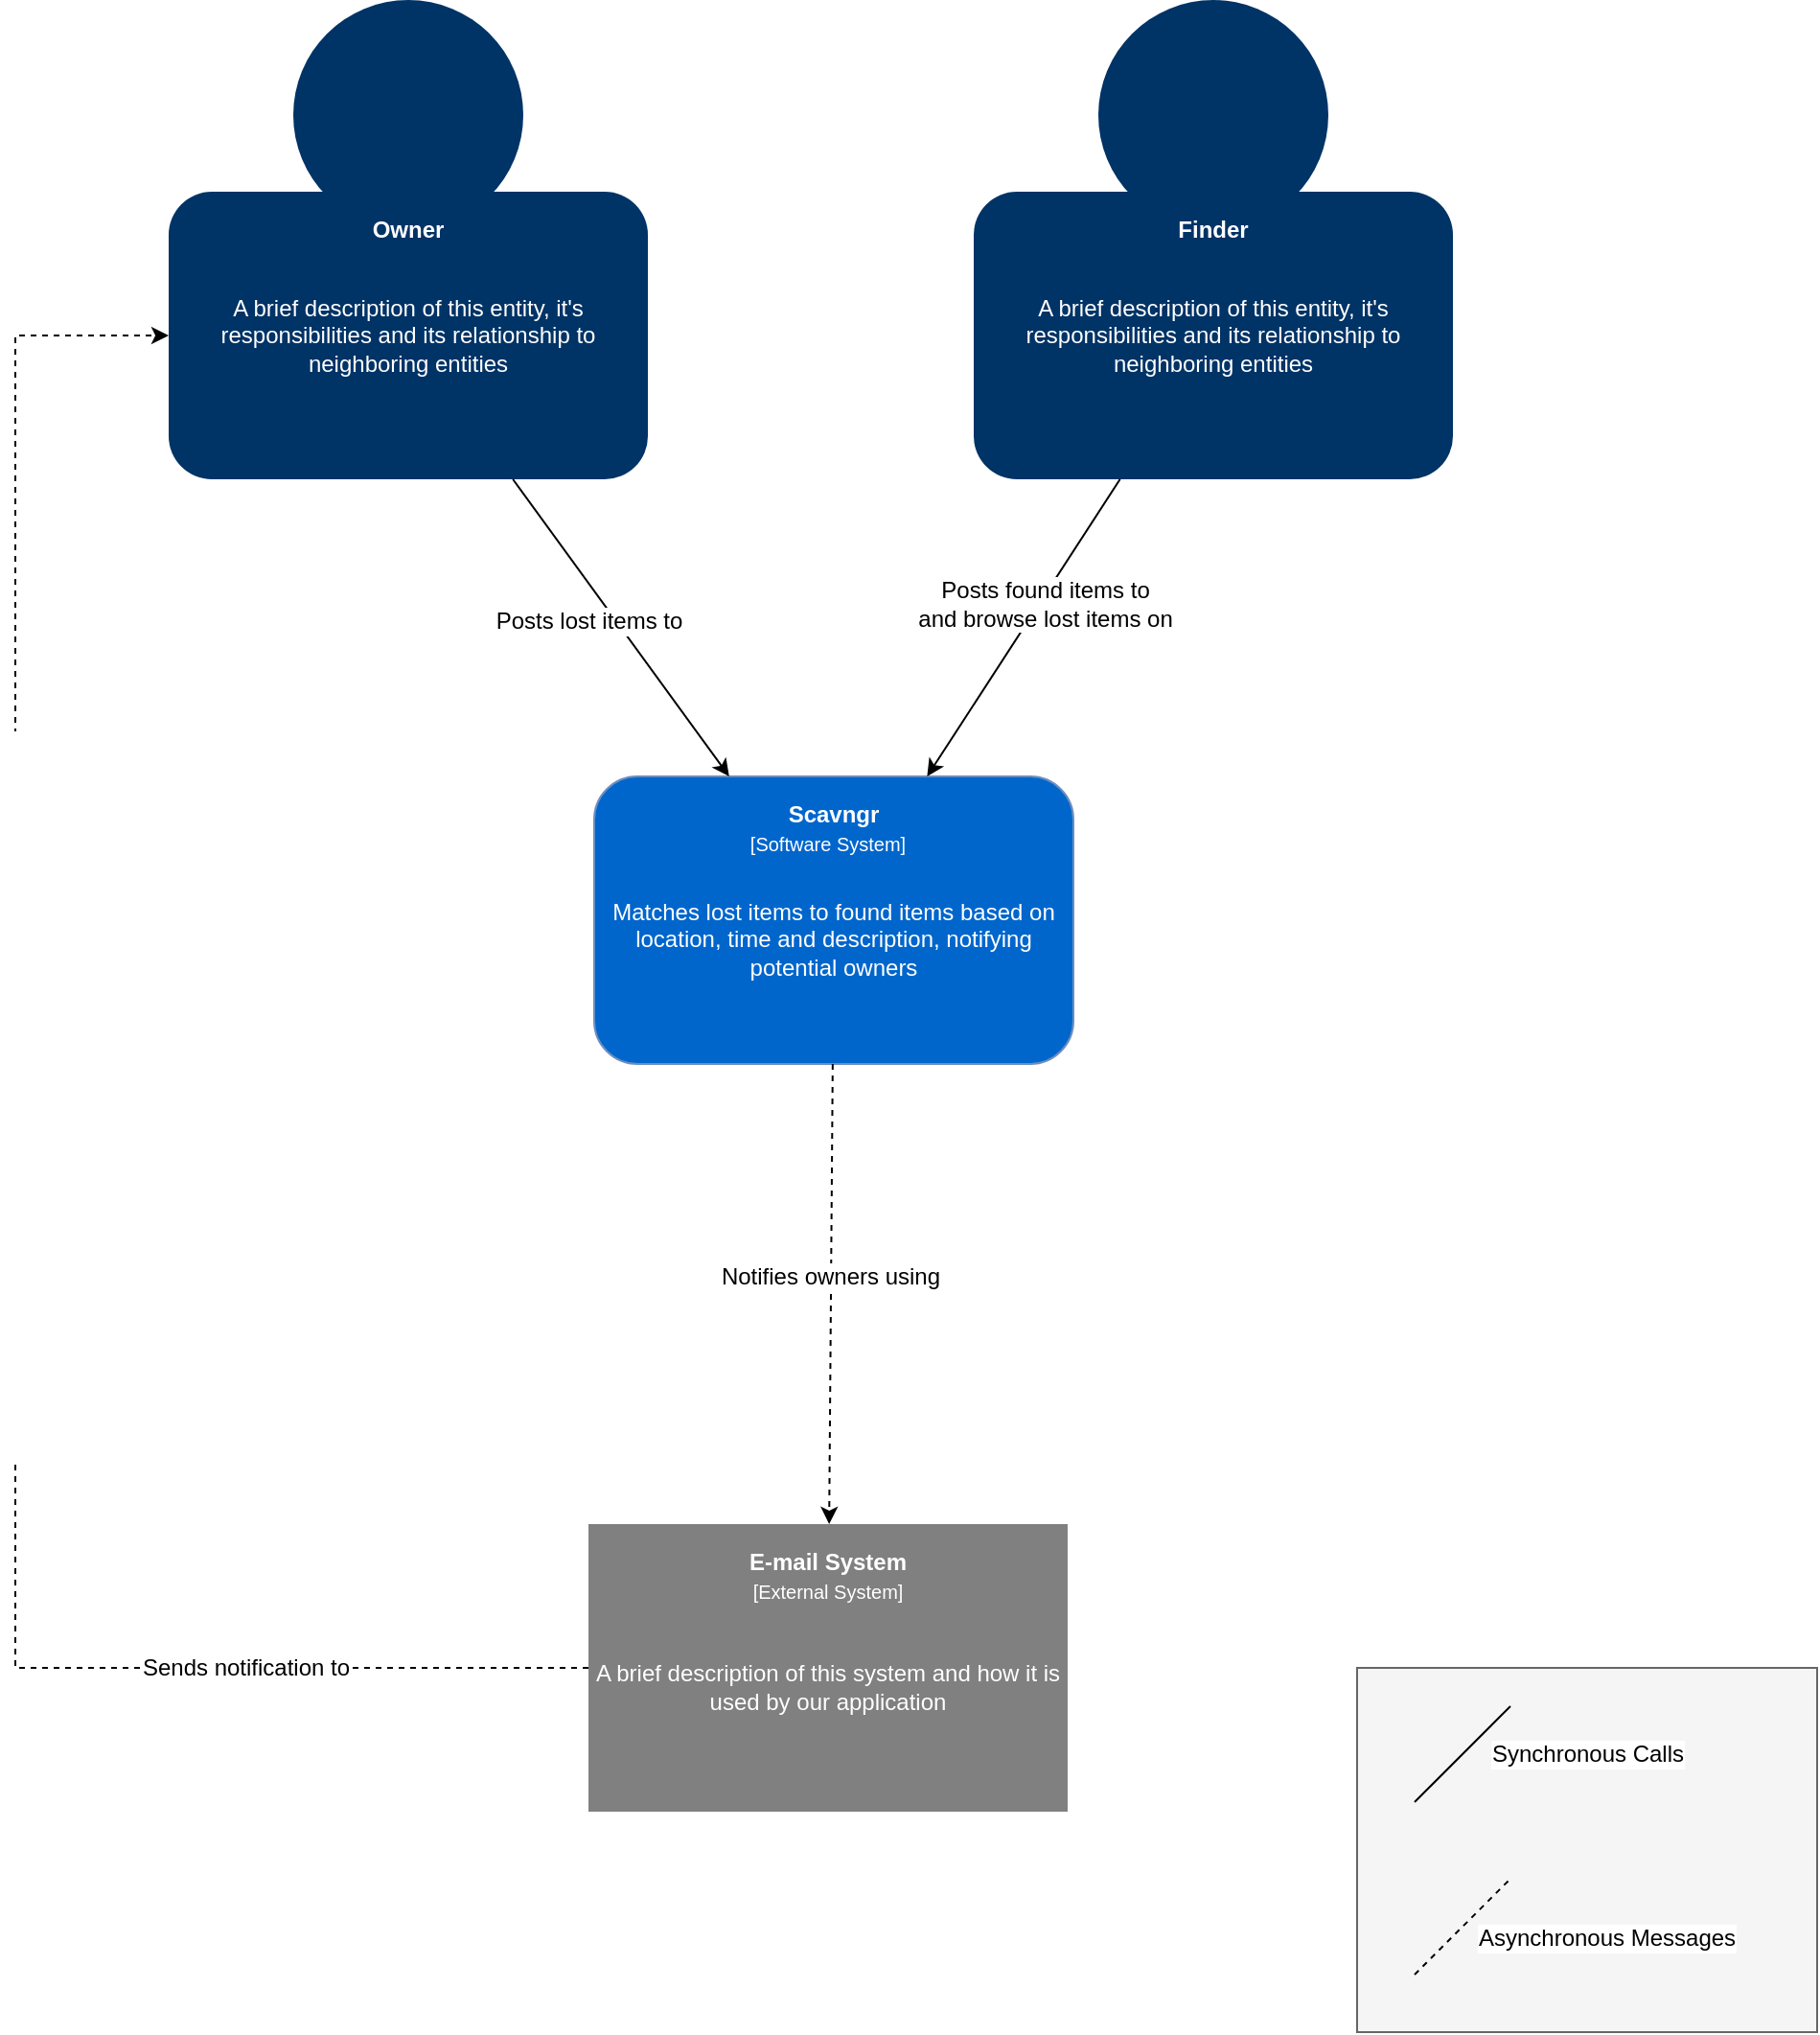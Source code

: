 <mxfile version="10.9.5" type="device"><diagram id="h9dqFCzsw9ntcLy0S5Kj" name="Context"><mxGraphModel dx="4063" dy="2420" grid="1" gridSize="10" guides="1" tooltips="1" connect="1" arrows="1" fold="1" page="1" pageScale="1" pageWidth="1169" pageHeight="1654" math="0" shadow="0"><root><mxCell id="0"/><mxCell id="1" parent="0"/><mxCell id="pxsFFsKav1g3pXy6x9_y-1" value="" style="group;strokeWidth=4;fillColor=none;fontSize=10;fontColor=#FFFFFF;" parent="1" vertex="1" connectable="0"><mxGeometry x="240" y="155" width="250" height="250" as="geometry"/></mxCell><mxCell id="pxsFFsKav1g3pXy6x9_y-2" value="" style="group" parent="pxsFFsKav1g3pXy6x9_y-1" vertex="1" connectable="0"><mxGeometry width="250" height="250" as="geometry"/></mxCell><mxCell id="pxsFFsKav1g3pXy6x9_y-3" value="" style="ellipse;whiteSpace=wrap;html=1;aspect=fixed;fillColor=#003366;fontColor=#FFFFFF;strokeColor=none;" parent="pxsFFsKav1g3pXy6x9_y-2" vertex="1"><mxGeometry x="65" width="120" height="120" as="geometry"/></mxCell><mxCell id="pxsFFsKav1g3pXy6x9_y-4" value="A brief description of this entity, it's responsibilities and its relationship to neighboring entities" style="rounded=1;whiteSpace=wrap;html=1;fillColor=#003366;strokeColor=none;fontColor=#FFFFFF;" parent="pxsFFsKav1g3pXy6x9_y-2" vertex="1"><mxGeometry y="100" width="250" height="150" as="geometry"/></mxCell><mxCell id="pxsFFsKav1g3pXy6x9_y-5" value="Owner" style="text;html=1;strokeColor=none;fillColor=none;align=center;verticalAlign=middle;whiteSpace=wrap;rounded=0;fontColor=#FFFFFF;fontStyle=1" parent="pxsFFsKav1g3pXy6x9_y-2" vertex="1"><mxGeometry x="25" y="110" width="200" height="20" as="geometry"/></mxCell><mxCell id="pxsFFsKav1g3pXy6x9_y-6" value="" style="group;strokeWidth=4;fillColor=none;fontSize=10;fontColor=#FFFFFF;" parent="1" vertex="1" connectable="0"><mxGeometry x="660" y="155" width="250" height="250" as="geometry"/></mxCell><mxCell id="pxsFFsKav1g3pXy6x9_y-7" value="" style="group" parent="pxsFFsKav1g3pXy6x9_y-6" vertex="1" connectable="0"><mxGeometry width="250" height="250" as="geometry"/></mxCell><mxCell id="pxsFFsKav1g3pXy6x9_y-8" value="" style="ellipse;whiteSpace=wrap;html=1;aspect=fixed;fillColor=#003366;fontColor=#FFFFFF;strokeColor=none;" parent="pxsFFsKav1g3pXy6x9_y-7" vertex="1"><mxGeometry x="65" width="120" height="120" as="geometry"/></mxCell><mxCell id="pxsFFsKav1g3pXy6x9_y-9" value="A brief description of this entity, it's responsibilities and its relationship to neighboring entities" style="rounded=1;whiteSpace=wrap;html=1;fillColor=#003366;strokeColor=none;fontColor=#FFFFFF;" parent="pxsFFsKav1g3pXy6x9_y-7" vertex="1"><mxGeometry y="100" width="250" height="150" as="geometry"/></mxCell><mxCell id="pxsFFsKav1g3pXy6x9_y-10" value="Finder" style="text;html=1;strokeColor=none;fillColor=none;align=center;verticalAlign=middle;whiteSpace=wrap;rounded=0;fontColor=#FFFFFF;fontStyle=1" parent="pxsFFsKav1g3pXy6x9_y-7" vertex="1"><mxGeometry x="25" y="110" width="200" height="20" as="geometry"/></mxCell><mxCell id="pxsFFsKav1g3pXy6x9_y-11" value="" style="group;rounded=0;fillColor=none;fontColor=#808080;strokeWidth=4;" parent="1" vertex="1" connectable="0"><mxGeometry x="462" y="560" width="250" height="150" as="geometry"/></mxCell><mxCell id="pxsFFsKav1g3pXy6x9_y-12" value="Matches lost items to found items based on location, time and description, notifying potential owners" style="rounded=1;whiteSpace=wrap;html=1;fillColor=#0066CC;strokeColor=#6c8ebf;fontColor=#FFFFFF;spacingTop=20;" parent="pxsFFsKav1g3pXy6x9_y-11" vertex="1"><mxGeometry width="250" height="150" as="geometry"/></mxCell><mxCell id="pxsFFsKav1g3pXy6x9_y-13" value="Scavngr" style="text;html=1;strokeColor=none;fillColor=none;align=center;verticalAlign=middle;whiteSpace=wrap;rounded=0;fontColor=#FFFFFF;fontStyle=1" parent="pxsFFsKav1g3pXy6x9_y-11" vertex="1"><mxGeometry x="25" y="10" width="200" height="20" as="geometry"/></mxCell><mxCell id="pxsFFsKav1g3pXy6x9_y-14" value="[Software System]" style="text;html=1;strokeColor=none;fillColor=none;align=center;verticalAlign=middle;whiteSpace=wrap;rounded=0;fontColor=#FFFFFF;fontSize=10;" parent="pxsFFsKav1g3pXy6x9_y-11" vertex="1"><mxGeometry x="22" y="25" width="200" height="20" as="geometry"/></mxCell><mxCell id="pxsFFsKav1g3pXy6x9_y-15" value="" style="group;strokeWidth=4;fontColor=#FFFFFF;" parent="1" vertex="1" connectable="0"><mxGeometry x="459" y="950" width="250" height="150" as="geometry"/></mxCell><mxCell id="pxsFFsKav1g3pXy6x9_y-16" value="" style="group;rounded=1;fillColor=none;fontColor=#4D4D4D;" parent="pxsFFsKav1g3pXy6x9_y-15" vertex="1" connectable="0"><mxGeometry width="250" height="150" as="geometry"/></mxCell><mxCell id="pxsFFsKav1g3pXy6x9_y-17" value="A brief description of this system and how it is used by our application" style="rounded=0;whiteSpace=wrap;html=1;fillColor=#808080;strokeColor=none;fontColor=#FFFFFF;spacingTop=20;" parent="pxsFFsKav1g3pXy6x9_y-16" vertex="1"><mxGeometry width="250" height="150" as="geometry"/></mxCell><mxCell id="pxsFFsKav1g3pXy6x9_y-18" value="E-mail System" style="text;html=1;strokeColor=none;fillColor=none;align=center;verticalAlign=middle;whiteSpace=wrap;rounded=0;fontColor=#FFFFFF;fontStyle=1" parent="pxsFFsKav1g3pXy6x9_y-16" vertex="1"><mxGeometry x="25" y="10" width="200" height="20" as="geometry"/></mxCell><mxCell id="pxsFFsKav1g3pXy6x9_y-19" value="[External System]" style="text;html=1;strokeColor=none;fillColor=none;align=center;verticalAlign=middle;whiteSpace=wrap;rounded=0;fontColor=#FFFFFF;fontSize=10;" parent="pxsFFsKav1g3pXy6x9_y-16" vertex="1"><mxGeometry x="25" y="24.806" width="200" height="20" as="geometry"/></mxCell><mxCell id="pxsFFsKav1g3pXy6x9_y-20" style="rounded=0;orthogonalLoop=1;jettySize=auto;html=1;dashed=1;" parent="1" source="pxsFFsKav1g3pXy6x9_y-12" target="pxsFFsKav1g3pXy6x9_y-17" edge="1"><mxGeometry relative="1" as="geometry"/></mxCell><mxCell id="r2i4v7nL2djiClBQrEZt-3" value="Notifies owners using" style="text;html=1;resizable=0;points=[];align=center;verticalAlign=middle;labelBackgroundColor=#ffffff;" parent="pxsFFsKav1g3pXy6x9_y-20" vertex="1" connectable="0"><mxGeometry x="-0.078" y="-1" relative="1" as="geometry"><mxPoint as="offset"/></mxGeometry></mxCell><mxCell id="pxsFFsKav1g3pXy6x9_y-21" style="rounded=0;orthogonalLoop=1;jettySize=auto;html=1;" parent="1" source="pxsFFsKav1g3pXy6x9_y-4" target="pxsFFsKav1g3pXy6x9_y-12" edge="1"><mxGeometry relative="1" as="geometry"/></mxCell><mxCell id="r2i4v7nL2djiClBQrEZt-1" value="Posts lost items to" style="text;html=1;resizable=0;points=[];align=center;verticalAlign=middle;labelBackgroundColor=#ffffff;" parent="pxsFFsKav1g3pXy6x9_y-21" vertex="1" connectable="0"><mxGeometry x="-0.308" relative="1" as="geometry"><mxPoint y="20" as="offset"/></mxGeometry></mxCell><mxCell id="pxsFFsKav1g3pXy6x9_y-22" style="rounded=0;orthogonalLoop=1;jettySize=auto;html=1;" parent="1" source="pxsFFsKav1g3pXy6x9_y-9" target="pxsFFsKav1g3pXy6x9_y-12" edge="1"><mxGeometry relative="1" as="geometry"/></mxCell><mxCell id="r2i4v7nL2djiClBQrEZt-2" value="Posts found items to&lt;br&gt;and browse lost items on" style="text;html=1;resizable=0;points=[];align=center;verticalAlign=middle;labelBackgroundColor=#ffffff;" parent="pxsFFsKav1g3pXy6x9_y-22" vertex="1" connectable="0"><mxGeometry x="-0.175" y="2" relative="1" as="geometry"><mxPoint as="offset"/></mxGeometry></mxCell><mxCell id="DLylIZh3XmivaF27UQUO-6" style="edgeStyle=orthogonalEdgeStyle;rounded=0;orthogonalLoop=1;jettySize=auto;html=1;exitX=0;exitY=0.5;exitDx=0;exitDy=0;dashed=1;" parent="1" source="pxsFFsKav1g3pXy6x9_y-17" target="pxsFFsKav1g3pXy6x9_y-4" edge="1"><mxGeometry relative="1" as="geometry"><Array as="points"><mxPoint x="160" y="1025"/><mxPoint x="160" y="330"/></Array></mxGeometry></mxCell><mxCell id="DLylIZh3XmivaF27UQUO-7" value="Sends notification to" style="text;html=1;resizable=0;points=[];align=center;verticalAlign=middle;labelBackgroundColor=#ffffff;" parent="DLylIZh3XmivaF27UQUO-6" vertex="1" connectable="0"><mxGeometry x="-0.649" y="4" relative="1" as="geometry"><mxPoint x="9.5" y="-4.5" as="offset"/></mxGeometry></mxCell><mxCell id="l9hi4pWxSqMzN4N1-t63-6" value="" style="group" parent="1" vertex="1" connectable="0"><mxGeometry x="860" y="1025" width="240" height="190" as="geometry"/></mxCell><mxCell id="l9hi4pWxSqMzN4N1-t63-5" value="" style="rounded=0;whiteSpace=wrap;html=1;strokeColor=#666666;strokeWidth=1;fillColor=#f5f5f5;fontColor=#333333;" parent="l9hi4pWxSqMzN4N1-t63-6" vertex="1"><mxGeometry width="240" height="190" as="geometry"/></mxCell><mxCell id="l9hi4pWxSqMzN4N1-t63-1" value="" style="endArrow=none;dashed=1;html=1;" parent="l9hi4pWxSqMzN4N1-t63-6" edge="1"><mxGeometry width="50" height="50" relative="1" as="geometry"><mxPoint x="30" y="160" as="sourcePoint"/><mxPoint x="80" y="110" as="targetPoint"/></mxGeometry></mxCell><mxCell id="l9hi4pWxSqMzN4N1-t63-4" value="Asynchronous Messages" style="text;html=1;resizable=0;points=[];align=center;verticalAlign=middle;labelBackgroundColor=#ffffff;" parent="l9hi4pWxSqMzN4N1-t63-1" vertex="1" connectable="0"><mxGeometry x="0.46" y="-1" relative="1" as="geometry"><mxPoint x="62.5" y="16" as="offset"/></mxGeometry></mxCell><mxCell id="l9hi4pWxSqMzN4N1-t63-2" value="" style="endArrow=none;html=1;" parent="l9hi4pWxSqMzN4N1-t63-6" edge="1"><mxGeometry width="50" height="50" relative="1" as="geometry"><mxPoint x="30" y="70" as="sourcePoint"/><mxPoint x="80" y="20" as="targetPoint"/></mxGeometry></mxCell><mxCell id="l9hi4pWxSqMzN4N1-t63-3" value="Synchronous Calls" style="text;html=1;resizable=0;points=[];align=center;verticalAlign=middle;labelBackgroundColor=#ffffff;" parent="l9hi4pWxSqMzN4N1-t63-2" vertex="1" connectable="0"><mxGeometry x="0.44" y="3" relative="1" as="geometry"><mxPoint x="56" y="13" as="offset"/></mxGeometry></mxCell></root></mxGraphModel></diagram><diagram id="bD57GdQfdOOjjpKTX_Ld" name="Containers"><mxGraphModel dx="1422" dy="847" grid="1" gridSize="10" guides="1" tooltips="1" connect="1" arrows="1" fold="1" page="1" pageScale="1" pageWidth="1169" pageHeight="1654" math="0" shadow="0"><root><mxCell id="v1-x8eRsYT5-IpGSW42O-0"/><mxCell id="v1-x8eRsYT5-IpGSW42O-1" parent="v1-x8eRsYT5-IpGSW42O-0"/><mxCell id="xjuDkiGaJsLNZKGJDpy6-0" value="" style="rounded=0;whiteSpace=wrap;html=1;strokeColor=#666666;fillColor=none;fontColor=#808080;dashed=1;strokeWidth=4;" parent="v1-x8eRsYT5-IpGSW42O-1" vertex="1"><mxGeometry x="140" y="466" width="950" height="790" as="geometry"/></mxCell><mxCell id="xjuDkiGaJsLNZKGJDpy6-6" value="" style="group;rounded=0;fillColor=none;fontColor=#808080;strokeWidth=4;" parent="v1-x8eRsYT5-IpGSW42O-1" vertex="1" connectable="0"><mxGeometry x="220.5" y="809" width="250" height="150" as="geometry"/></mxCell><mxCell id="xjuDkiGaJsLNZKGJDpy6-7" value="A brief description of this entity, it's responsibilities and its relationship to neighboring entities" style="rounded=1;whiteSpace=wrap;html=1;fillColor=#0066CC;strokeColor=#6c8ebf;fontColor=#FFFFFF;spacingTop=20;" parent="xjuDkiGaJsLNZKGJDpy6-6" vertex="1"><mxGeometry width="250" height="150" as="geometry"/></mxCell><mxCell id="xjuDkiGaJsLNZKGJDpy6-8" value="Lost Item Service" style="text;html=1;strokeColor=none;fillColor=none;align=center;verticalAlign=middle;whiteSpace=wrap;rounded=0;fontColor=#FFFFFF;fontStyle=1" parent="xjuDkiGaJsLNZKGJDpy6-6" vertex="1"><mxGeometry x="25" y="10" width="200" height="20" as="geometry"/></mxCell><mxCell id="xjuDkiGaJsLNZKGJDpy6-9" value="[Spring Boot]" style="text;html=1;strokeColor=none;fillColor=none;align=center;verticalAlign=middle;whiteSpace=wrap;rounded=0;fontColor=#FFFFFF;fontSize=10;" parent="xjuDkiGaJsLNZKGJDpy6-6" vertex="1"><mxGeometry x="22" y="25" width="200" height="20" as="geometry"/></mxCell><mxCell id="xjuDkiGaJsLNZKGJDpy6-10" value="" style="group" parent="v1-x8eRsYT5-IpGSW42O-1" vertex="1" connectable="0"><mxGeometry x="220.5" y="520" width="250" height="150" as="geometry"/></mxCell><mxCell id="xjuDkiGaJsLNZKGJDpy6-11" value="" style="group;strokeWidth=4;fontColor=#FFFFFF;" parent="xjuDkiGaJsLNZKGJDpy6-10" vertex="1" connectable="0"><mxGeometry width="250" height="150" as="geometry"/></mxCell><mxCell id="xjuDkiGaJsLNZKGJDpy6-12" value="Allows owners to post lost items and view matching found items" style="rounded=1;whiteSpace=wrap;html=1;fillColor=#0066CC;strokeColor=#DAE8FC;fontColor=#FFFFFF;spacingTop=20;strokeWidth=3;perimeterSpacing=0;" parent="xjuDkiGaJsLNZKGJDpy6-11" vertex="1"><mxGeometry width="250" height="150" as="geometry"/></mxCell><mxCell id="xjuDkiGaJsLNZKGJDpy6-13" value="" style="html=1;shadow=0;dashed=0;align=center;verticalAlign=middle;shape=mxgraph.arrows2.arrow;dy=0.41;dx=9.63;flipH=1;notch=0;rounded=0;fillColor=#DAE8FC;fontColor=#808080;strokeColor=none;fillOpacity=50;" parent="xjuDkiGaJsLNZKGJDpy6-11" vertex="1"><mxGeometry x="14" y="12" width="16" height="8" as="geometry"/></mxCell><mxCell id="xjuDkiGaJsLNZKGJDpy6-14" value="" style="rounded=1;whiteSpace=wrap;html=1;fillColor=#DAE8FC;fontColor=#808080;strokeColor=none;fillOpacity=50;" parent="xjuDkiGaJsLNZKGJDpy6-11" vertex="1"><mxGeometry x="60" y="10" width="170" height="10" as="geometry"/></mxCell><mxCell id="xjuDkiGaJsLNZKGJDpy6-15" value="Lost Item WebApp" style="text;html=1;strokeColor=none;fillColor=none;align=center;verticalAlign=middle;whiteSpace=wrap;rounded=0;fontColor=#FFFFFF;fontStyle=1" parent="xjuDkiGaJsLNZKGJDpy6-11" vertex="1"><mxGeometry x="26" y="20" width="200" height="20" as="geometry"/></mxCell><mxCell id="xjuDkiGaJsLNZKGJDpy6-16" value="" style="html=1;shadow=0;dashed=0;align=center;verticalAlign=middle;shape=mxgraph.arrows2.arrow;dy=0.41;dx=9.63;flipH=0;notch=0;rounded=0;fillColor=#DAE8FC;fontColor=#808080;strokeColor=none;fillOpacity=50;" parent="xjuDkiGaJsLNZKGJDpy6-11" vertex="1"><mxGeometry x="32" y="12" width="16" height="8" as="geometry"/></mxCell><mxCell id="xjuDkiGaJsLNZKGJDpy6-17" value="[Spring MVC]" style="text;html=1;strokeColor=none;fillColor=none;align=center;verticalAlign=middle;whiteSpace=wrap;rounded=0;fontColor=#FFFFFF;fontSize=10;" parent="xjuDkiGaJsLNZKGJDpy6-11" vertex="1"><mxGeometry x="26" y="35" width="200" height="20" as="geometry"/></mxCell><mxCell id="xjuDkiGaJsLNZKGJDpy6-18" value="" style="group" parent="v1-x8eRsYT5-IpGSW42O-1" vertex="1" connectable="0"><mxGeometry x="220.5" y="1050.0" width="250" height="150" as="geometry"/></mxCell><mxCell id="xjuDkiGaJsLNZKGJDpy6-19" value="" style="group;strokeWidth=4;fontColor=#666666;" parent="xjuDkiGaJsLNZKGJDpy6-18" vertex="1" connectable="0"><mxGeometry width="250" height="150" as="geometry"/></mxCell><mxCell id="xjuDkiGaJsLNZKGJDpy6-20" value="&lt;span style=&quot;color: rgb(255 , 255 , 255) ; white-space: normal&quot;&gt;A brief description of this entity, it's responsibilities and its relationship to neighboring entities&lt;/span&gt;" style="shape=cylinder;whiteSpace=wrap;html=1;boundedLbl=1;backgroundOutline=1;rounded=1;fillColor=#0077ED;fontColor=#808080;strokeColor=#666666;spacingTop=20;spacingBottom=10;" parent="xjuDkiGaJsLNZKGJDpy6-19" vertex="1"><mxGeometry width="250" height="150" as="geometry"/></mxCell><mxCell id="xjuDkiGaJsLNZKGJDpy6-21" value="Data Store" style="text;html=1;strokeColor=none;fillColor=none;align=center;verticalAlign=middle;whiteSpace=wrap;rounded=0;fontColor=#FFFFFF;fontStyle=1" parent="xjuDkiGaJsLNZKGJDpy6-19" vertex="1"><mxGeometry x="49.584" y="20.25" width="151.099" height="12.5" as="geometry"/></mxCell><mxCell id="xjuDkiGaJsLNZKGJDpy6-22" value="&lt;font style=&quot;font-size: 10px&quot;&gt;[Archetype]&lt;/font&gt;" style="text;html=1;strokeColor=none;fillColor=none;align=center;verticalAlign=middle;whiteSpace=wrap;rounded=0;fontColor=#FFFFFF;" parent="xjuDkiGaJsLNZKGJDpy6-19" vertex="1"><mxGeometry x="25" y="32.5" width="200" height="20" as="geometry"/></mxCell><mxCell id="xjuDkiGaJsLNZKGJDpy6-23" value="" style="group;strokeWidth=4;fontColor=#FFFFFF;" parent="v1-x8eRsYT5-IpGSW42O-1" vertex="1" connectable="0"><mxGeometry x="762" y="1415" width="250" height="150" as="geometry"/></mxCell><mxCell id="xjuDkiGaJsLNZKGJDpy6-24" value="" style="group;rounded=1;fillColor=none;fontColor=#4D4D4D;" parent="xjuDkiGaJsLNZKGJDpy6-23" vertex="1" connectable="0"><mxGeometry width="250" height="150" as="geometry"/></mxCell><mxCell id="xjuDkiGaJsLNZKGJDpy6-25" value="A brief description of this system and how it is used by our application" style="rounded=0;whiteSpace=wrap;html=1;fillColor=#808080;strokeColor=none;fontColor=#FFFFFF;spacingTop=20;" parent="xjuDkiGaJsLNZKGJDpy6-24" vertex="1"><mxGeometry width="250" height="150" as="geometry"/></mxCell><mxCell id="xjuDkiGaJsLNZKGJDpy6-26" value="E-mail system" style="text;html=1;strokeColor=none;fillColor=none;align=center;verticalAlign=middle;whiteSpace=wrap;rounded=0;fontColor=#FFFFFF;fontStyle=1" parent="xjuDkiGaJsLNZKGJDpy6-24" vertex="1"><mxGeometry x="25" y="10" width="200" height="20" as="geometry"/></mxCell><mxCell id="xjuDkiGaJsLNZKGJDpy6-27" value="[External System]" style="text;html=1;strokeColor=none;fillColor=none;align=center;verticalAlign=middle;whiteSpace=wrap;rounded=0;fontColor=#FFFFFF;fontSize=10;" parent="xjuDkiGaJsLNZKGJDpy6-24" vertex="1"><mxGeometry x="25" y="24.806" width="200" height="20" as="geometry"/></mxCell><mxCell id="xjuDkiGaJsLNZKGJDpy6-28" value="" style="group;rounded=0;fillColor=none;fontColor=#808080;strokeWidth=4;" parent="v1-x8eRsYT5-IpGSW42O-1" vertex="1" connectable="0"><mxGeometry x="761" y="1050" width="250" height="150" as="geometry"/></mxCell><mxCell id="xjuDkiGaJsLNZKGJDpy6-29" value="A brief description of this entity, it's responsibilities and its relationship to neighboring entities" style="rounded=1;whiteSpace=wrap;html=1;fillColor=#0066CC;strokeColor=#6c8ebf;fontColor=#FFFFFF;spacingTop=20;" parent="xjuDkiGaJsLNZKGJDpy6-28" vertex="1"><mxGeometry width="250" height="150" as="geometry"/></mxCell><mxCell id="xjuDkiGaJsLNZKGJDpy6-30" value="Matching Service" style="text;html=1;strokeColor=none;fillColor=none;align=center;verticalAlign=middle;whiteSpace=wrap;rounded=0;fontColor=#FFFFFF;fontStyle=1" parent="xjuDkiGaJsLNZKGJDpy6-28" vertex="1"><mxGeometry x="25" y="10" width="200" height="20" as="geometry"/></mxCell><mxCell id="xjuDkiGaJsLNZKGJDpy6-31" value="[Archetype]" style="text;html=1;strokeColor=none;fillColor=none;align=center;verticalAlign=middle;whiteSpace=wrap;rounded=0;fontColor=#FFFFFF;fontSize=10;" parent="xjuDkiGaJsLNZKGJDpy6-28" vertex="1"><mxGeometry x="22" y="25" width="200" height="20" as="geometry"/></mxCell><mxCell id="xjuDkiGaJsLNZKGJDpy6-32" value="" style="group;rounded=0;fillColor=none;fontColor=#808080;strokeWidth=4;" parent="v1-x8eRsYT5-IpGSW42O-1" vertex="1" connectable="0"><mxGeometry x="762" y="809" width="250" height="150" as="geometry"/></mxCell><mxCell id="xjuDkiGaJsLNZKGJDpy6-33" value="A brief description of this entity, it's responsibilities and its relationship to neighboring entities" style="rounded=1;whiteSpace=wrap;html=1;fillColor=#0066CC;strokeColor=#6c8ebf;fontColor=#FFFFFF;spacingTop=20;" parent="xjuDkiGaJsLNZKGJDpy6-32" vertex="1"><mxGeometry width="250" height="150" as="geometry"/></mxCell><mxCell id="xjuDkiGaJsLNZKGJDpy6-34" value="Found Item Service" style="text;html=1;strokeColor=none;fillColor=none;align=center;verticalAlign=middle;whiteSpace=wrap;rounded=0;fontColor=#FFFFFF;fontStyle=1" parent="xjuDkiGaJsLNZKGJDpy6-32" vertex="1"><mxGeometry x="25" y="10" width="200" height="20" as="geometry"/></mxCell><mxCell id="xjuDkiGaJsLNZKGJDpy6-35" value="[Spring Boot]" style="text;html=1;strokeColor=none;fillColor=none;align=center;verticalAlign=middle;whiteSpace=wrap;rounded=0;fontColor=#FFFFFF;fontSize=10;" parent="xjuDkiGaJsLNZKGJDpy6-32" vertex="1"><mxGeometry x="22" y="25" width="200" height="20" as="geometry"/></mxCell><mxCell id="JFMJYWl-M3qhhfd6G-mj-0" value="" style="group" parent="v1-x8eRsYT5-IpGSW42O-1" vertex="1" connectable="0"><mxGeometry x="761.0" y="520" width="250" height="150" as="geometry"/></mxCell><mxCell id="JFMJYWl-M3qhhfd6G-mj-1" value="" style="group;strokeWidth=4;fontColor=#FFFFFF;" parent="JFMJYWl-M3qhhfd6G-mj-0" vertex="1" connectable="0"><mxGeometry width="250" height="150" as="geometry"/></mxCell><mxCell id="JFMJYWl-M3qhhfd6G-mj-2" value="A brief description of this entity, it's responsibilities and its relationship to neighboring entities" style="rounded=1;whiteSpace=wrap;html=1;fillColor=#0066CC;strokeColor=#DAE8FC;fontColor=#FFFFFF;spacingTop=20;strokeWidth=3;perimeterSpacing=0;" parent="JFMJYWl-M3qhhfd6G-mj-1" vertex="1"><mxGeometry width="250" height="150" as="geometry"/></mxCell><mxCell id="JFMJYWl-M3qhhfd6G-mj-3" value="" style="html=1;shadow=0;dashed=0;align=center;verticalAlign=middle;shape=mxgraph.arrows2.arrow;dy=0.41;dx=9.63;flipH=1;notch=0;rounded=0;fillColor=#DAE8FC;fontColor=#808080;strokeColor=none;fillOpacity=50;" parent="JFMJYWl-M3qhhfd6G-mj-1" vertex="1"><mxGeometry x="14" y="12" width="16" height="8" as="geometry"/></mxCell><mxCell id="JFMJYWl-M3qhhfd6G-mj-4" value="" style="rounded=1;whiteSpace=wrap;html=1;fillColor=#DAE8FC;fontColor=#808080;strokeColor=none;fillOpacity=50;" parent="JFMJYWl-M3qhhfd6G-mj-1" vertex="1"><mxGeometry x="60" y="10" width="170" height="10" as="geometry"/></mxCell><mxCell id="JFMJYWl-M3qhhfd6G-mj-5" value="Found Item WebApp" style="text;html=1;strokeColor=none;fillColor=none;align=center;verticalAlign=middle;whiteSpace=wrap;rounded=0;fontColor=#FFFFFF;fontStyle=1" parent="JFMJYWl-M3qhhfd6G-mj-1" vertex="1"><mxGeometry x="26" y="20" width="200" height="20" as="geometry"/></mxCell><mxCell id="JFMJYWl-M3qhhfd6G-mj-6" value="" style="html=1;shadow=0;dashed=0;align=center;verticalAlign=middle;shape=mxgraph.arrows2.arrow;dy=0.41;dx=9.63;flipH=0;notch=0;rounded=0;fillColor=#DAE8FC;fontColor=#808080;strokeColor=none;fillOpacity=50;" parent="JFMJYWl-M3qhhfd6G-mj-1" vertex="1"><mxGeometry x="32" y="12" width="16" height="8" as="geometry"/></mxCell><mxCell id="JFMJYWl-M3qhhfd6G-mj-7" value="[Spring MVC]" style="text;html=1;strokeColor=none;fillColor=none;align=center;verticalAlign=middle;whiteSpace=wrap;rounded=0;fontColor=#FFFFFF;fontSize=10;" parent="JFMJYWl-M3qhhfd6G-mj-1" vertex="1"><mxGeometry x="26" y="35" width="200" height="20" as="geometry"/></mxCell><mxCell id="JFMJYWl-M3qhhfd6G-mj-8" value="" style="group;strokeWidth=4;fillColor=none;fontSize=10;fontColor=#FFFFFF;" parent="v1-x8eRsYT5-IpGSW42O-1" vertex="1" connectable="0"><mxGeometry x="220.5" y="135" width="250" height="250" as="geometry"/></mxCell><mxCell id="JFMJYWl-M3qhhfd6G-mj-9" value="" style="group" parent="JFMJYWl-M3qhhfd6G-mj-8" vertex="1" connectable="0"><mxGeometry width="250" height="250" as="geometry"/></mxCell><mxCell id="JFMJYWl-M3qhhfd6G-mj-10" value="" style="ellipse;whiteSpace=wrap;html=1;aspect=fixed;fillColor=#003366;fontColor=#FFFFFF;strokeColor=none;" parent="JFMJYWl-M3qhhfd6G-mj-9" vertex="1"><mxGeometry x="65" width="120" height="120" as="geometry"/></mxCell><mxCell id="JFMJYWl-M3qhhfd6G-mj-11" value="A brief description of this entity, it's responsibilities and its relationship to neighboring entities" style="rounded=1;whiteSpace=wrap;html=1;fillColor=#003366;strokeColor=none;fontColor=#FFFFFF;" parent="JFMJYWl-M3qhhfd6G-mj-9" vertex="1"><mxGeometry y="100" width="250" height="150" as="geometry"/></mxCell><mxCell id="JFMJYWl-M3qhhfd6G-mj-12" value="Owner" style="text;html=1;strokeColor=none;fillColor=none;align=center;verticalAlign=middle;whiteSpace=wrap;rounded=0;fontColor=#FFFFFF;fontStyle=1" parent="JFMJYWl-M3qhhfd6G-mj-9" vertex="1"><mxGeometry x="25" y="110" width="200" height="20" as="geometry"/></mxCell><mxCell id="JFMJYWl-M3qhhfd6G-mj-13" value="" style="group;strokeWidth=4;fillColor=none;fontSize=10;fontColor=#FFFFFF;" parent="v1-x8eRsYT5-IpGSW42O-1" vertex="1" connectable="0"><mxGeometry x="758" y="135" width="250" height="250" as="geometry"/></mxCell><mxCell id="JFMJYWl-M3qhhfd6G-mj-14" value="" style="group" parent="JFMJYWl-M3qhhfd6G-mj-13" vertex="1" connectable="0"><mxGeometry width="250" height="250" as="geometry"/></mxCell><mxCell id="JFMJYWl-M3qhhfd6G-mj-15" value="" style="ellipse;whiteSpace=wrap;html=1;aspect=fixed;fillColor=#003366;fontColor=#FFFFFF;strokeColor=none;" parent="JFMJYWl-M3qhhfd6G-mj-14" vertex="1"><mxGeometry x="65" width="120" height="120" as="geometry"/></mxCell><mxCell id="JFMJYWl-M3qhhfd6G-mj-16" value="A brief description of this entity, it's responsibilities and its relationship to neighboring entities" style="rounded=1;whiteSpace=wrap;html=1;fillColor=#003366;strokeColor=none;fontColor=#FFFFFF;" parent="JFMJYWl-M3qhhfd6G-mj-14" vertex="1"><mxGeometry y="100" width="250" height="150" as="geometry"/></mxCell><mxCell id="JFMJYWl-M3qhhfd6G-mj-17" value="Finder" style="text;html=1;strokeColor=none;fillColor=none;align=center;verticalAlign=middle;whiteSpace=wrap;rounded=0;fontColor=#FFFFFF;fontStyle=1" parent="JFMJYWl-M3qhhfd6G-mj-14" vertex="1"><mxGeometry x="25" y="110" width="200" height="20" as="geometry"/></mxCell><mxCell id="JFMJYWl-M3qhhfd6G-mj-22" style="rounded=0;orthogonalLoop=1;jettySize=auto;html=1;" parent="v1-x8eRsYT5-IpGSW42O-1" source="JFMJYWl-M3qhhfd6G-mj-11" target="xjuDkiGaJsLNZKGJDpy6-12" edge="1"><mxGeometry relative="1" as="geometry"/></mxCell><mxCell id="JFMJYWl-M3qhhfd6G-mj-23" style="edgeStyle=none;rounded=0;orthogonalLoop=1;jettySize=auto;html=1;" parent="v1-x8eRsYT5-IpGSW42O-1" source="JFMJYWl-M3qhhfd6G-mj-16" target="JFMJYWl-M3qhhfd6G-mj-2" edge="1"><mxGeometry relative="1" as="geometry"/></mxCell><mxCell id="JFMJYWl-M3qhhfd6G-mj-24" style="edgeStyle=none;rounded=0;orthogonalLoop=1;jettySize=auto;html=1;exitX=0.5;exitY=1;exitDx=0;exitDy=0;" parent="v1-x8eRsYT5-IpGSW42O-1" source="xjuDkiGaJsLNZKGJDpy6-12" target="xjuDkiGaJsLNZKGJDpy6-7" edge="1"><mxGeometry relative="1" as="geometry"/></mxCell><mxCell id="JFMJYWl-M3qhhfd6G-mj-40" value="&lt;b&gt;Create lost item records&lt;br&gt;using&lt;/b&gt;&lt;br&gt;[JSON/REST]" style="text;html=1;resizable=0;points=[];align=center;verticalAlign=middle;labelBackgroundColor=#ffffff;" parent="JFMJYWl-M3qhhfd6G-mj-24" vertex="1" connectable="0"><mxGeometry x="-0.42" y="1" relative="1" as="geometry"><mxPoint as="offset"/></mxGeometry></mxCell><mxCell id="JFMJYWl-M3qhhfd6G-mj-25" style="edgeStyle=none;rounded=0;orthogonalLoop=1;jettySize=auto;html=1;exitX=0.5;exitY=1;exitDx=0;exitDy=0;" parent="v1-x8eRsYT5-IpGSW42O-1" source="JFMJYWl-M3qhhfd6G-mj-2" target="xjuDkiGaJsLNZKGJDpy6-33" edge="1"><mxGeometry relative="1" as="geometry"/></mxCell><mxCell id="JFMJYWl-M3qhhfd6G-mj-41" value="&lt;b&gt;Creates found item records&lt;br&gt;using&lt;/b&gt;&lt;br&gt;[JSON/REST]" style="text;html=1;resizable=0;points=[];align=center;verticalAlign=middle;labelBackgroundColor=#ffffff;" parent="JFMJYWl-M3qhhfd6G-mj-25" vertex="1" connectable="0"><mxGeometry x="-0.377" y="-1" relative="1" as="geometry"><mxPoint x="1" y="6" as="offset"/></mxGeometry></mxCell><mxCell id="JFMJYWl-M3qhhfd6G-mj-28" style="edgeStyle=none;rounded=0;orthogonalLoop=1;jettySize=auto;html=1;exitX=0;exitY=0.5;exitDx=0;exitDy=0;" parent="v1-x8eRsYT5-IpGSW42O-1" source="xjuDkiGaJsLNZKGJDpy6-33" target="xjuDkiGaJsLNZKGJDpy6-20" edge="1"><mxGeometry relative="1" as="geometry"/></mxCell><mxCell id="JFMJYWl-M3qhhfd6G-mj-36" value="&lt;b&gt;Persist details of found item to&lt;/b&gt;&lt;br&gt;[JDBC]" style="text;html=1;resizable=0;points=[];align=center;verticalAlign=middle;labelBackgroundColor=#ffffff;" parent="JFMJYWl-M3qhhfd6G-mj-28" vertex="1" connectable="0"><mxGeometry x="-0.115" y="-2" relative="1" as="geometry"><mxPoint x="-1.5" y="2" as="offset"/></mxGeometry></mxCell><mxCell id="JFMJYWl-M3qhhfd6G-mj-29" style="edgeStyle=none;rounded=0;orthogonalLoop=1;jettySize=auto;html=1;exitX=0.5;exitY=1;exitDx=0;exitDy=0;" parent="v1-x8eRsYT5-IpGSW42O-1" source="xjuDkiGaJsLNZKGJDpy6-7" target="xjuDkiGaJsLNZKGJDpy6-20" edge="1"><mxGeometry relative="1" as="geometry"/></mxCell><mxCell id="JFMJYWl-M3qhhfd6G-mj-35" value="&lt;b&gt;Persists details of lost item to&lt;/b&gt;&lt;br&gt;[JDBC]" style="text;html=1;resizable=0;points=[];align=center;verticalAlign=middle;labelBackgroundColor=#ffffff;" parent="JFMJYWl-M3qhhfd6G-mj-29" vertex="1" connectable="0"><mxGeometry x="-0.228" relative="1" as="geometry"><mxPoint y="15.5" as="offset"/></mxGeometry></mxCell><mxCell id="JFMJYWl-M3qhhfd6G-mj-30" style="edgeStyle=none;rounded=0;orthogonalLoop=1;jettySize=auto;html=1;exitX=0.5;exitY=1;exitDx=0;exitDy=0;dashed=1;" parent="v1-x8eRsYT5-IpGSW42O-1" source="xjuDkiGaJsLNZKGJDpy6-29" target="xjuDkiGaJsLNZKGJDpy6-25" edge="1"><mxGeometry relative="1" as="geometry"/></mxCell><mxCell id="JFMJYWl-M3qhhfd6G-mj-31" value="Notifies owners using" style="text;html=1;resizable=0;points=[];align=center;verticalAlign=middle;labelBackgroundColor=#ffffff;" parent="JFMJYWl-M3qhhfd6G-mj-30" vertex="1" connectable="0"><mxGeometry x="0.175" y="4" relative="1" as="geometry"><mxPoint as="offset"/></mxGeometry></mxCell><mxCell id="JFMJYWl-M3qhhfd6G-mj-32" style="edgeStyle=none;rounded=0;orthogonalLoop=1;jettySize=auto;html=1;exitX=0;exitY=0.5;exitDx=0;exitDy=0;" parent="v1-x8eRsYT5-IpGSW42O-1" source="xjuDkiGaJsLNZKGJDpy6-29" target="xjuDkiGaJsLNZKGJDpy6-20" edge="1"><mxGeometry relative="1" as="geometry"/></mxCell><mxCell id="JFMJYWl-M3qhhfd6G-mj-37" value="&lt;b&gt;Retrieve lost items&lt;br&gt;similar to found item&lt;/b&gt;&lt;br&gt;[JDBC]" style="text;html=1;resizable=0;points=[];align=center;verticalAlign=middle;labelBackgroundColor=#ffffff;" parent="JFMJYWl-M3qhhfd6G-mj-32" vertex="1" connectable="0"><mxGeometry x="0.231" y="-1" relative="1" as="geometry"><mxPoint x="38" y="1" as="offset"/></mxGeometry></mxCell><mxCell id="JFMJYWl-M3qhhfd6G-mj-33" style="edgeStyle=none;rounded=0;orthogonalLoop=1;jettySize=auto;html=1;exitX=0.5;exitY=1;exitDx=0;exitDy=0;" parent="v1-x8eRsYT5-IpGSW42O-1" source="xjuDkiGaJsLNZKGJDpy6-33" target="xjuDkiGaJsLNZKGJDpy6-29" edge="1"><mxGeometry relative="1" as="geometry"/></mxCell><mxCell id="JFMJYWl-M3qhhfd6G-mj-34" value="&lt;b&gt;Notifies that an item was found&lt;/b&gt;&lt;br&gt;[Async HTTP Post]" style="text;html=1;resizable=0;points=[];align=center;verticalAlign=middle;labelBackgroundColor=#ffffff;" parent="JFMJYWl-M3qhhfd6G-mj-33" vertex="1" connectable="0"><mxGeometry x="-0.325" y="2" relative="1" as="geometry"><mxPoint x="-2" y="20.5" as="offset"/></mxGeometry></mxCell><mxCell id="JFMJYWl-M3qhhfd6G-mj-38" style="edgeStyle=none;rounded=0;orthogonalLoop=1;jettySize=auto;html=1;exitX=0;exitY=0.75;exitDx=0;exitDy=0;" parent="v1-x8eRsYT5-IpGSW42O-1" source="JFMJYWl-M3qhhfd6G-mj-2" target="xjuDkiGaJsLNZKGJDpy6-7" edge="1"><mxGeometry relative="1" as="geometry"/></mxCell><mxCell id="JFMJYWl-M3qhhfd6G-mj-39" value="&lt;b&gt;Retrieve list of lost items&lt;br&gt;matching criteria using&lt;/b&gt;&lt;br&gt;[JSON/REST]" style="text;html=1;resizable=0;points=[];align=center;verticalAlign=middle;labelBackgroundColor=#ffffff;" parent="JFMJYWl-M3qhhfd6G-mj-38" vertex="1" connectable="0"><mxGeometry x="0.12" y="-4" relative="1" as="geometry"><mxPoint as="offset"/></mxGeometry></mxCell><mxCell id="ClI3watBZxaQT4DFjjyD-2" value="&lt;h1&gt;&lt;font style=&quot;font-size: 16px&quot;&gt;Concerns&lt;/font&gt;&lt;/h1&gt;&lt;p&gt;&lt;/p&gt;&lt;ul&gt;&lt;li&gt;What happens if found item posted before lost item?&lt;/li&gt;&lt;li&gt;How do we make found items only viewable to potential ownders?&lt;/li&gt;&lt;li&gt;What deployment environment is appropriate&lt;/li&gt;&lt;/ul&gt;&lt;p&gt;&lt;/p&gt;" style="text;html=1;strokeColor=none;fillColor=none;spacing=5;spacingTop=-20;whiteSpace=wrap;overflow=hidden;rounded=0;opacity=0;" parent="v1-x8eRsYT5-IpGSW42O-1" vertex="1"><mxGeometry x="140" y="1303.5" width="291" height="263" as="geometry"/></mxCell></root></mxGraphModel></diagram><diagram id="vlXYggrDBEnzZ1zXcTWw" name="LostItemService"><mxGraphModel dx="1422" dy="847" grid="1" gridSize="10" guides="1" tooltips="1" connect="1" arrows="1" fold="1" page="1" pageScale="1" pageWidth="1169" pageHeight="1654" math="0" shadow="0"><root><mxCell id="IZPeDq0ajkGkp99aBi4Q-0"/><mxCell id="IZPeDq0ajkGkp99aBi4Q-1" parent="IZPeDq0ajkGkp99aBi4Q-0"/><mxCell id="LSBysx62AP-Mt7R28A6T-1" value="" style="rounded=0;whiteSpace=wrap;html=1;strokeColor=#666666;fillColor=none;fontColor=#808080;dashed=1;strokeWidth=4;" parent="IZPeDq0ajkGkp99aBi4Q-1" vertex="1"><mxGeometry x="40" y="320" width="1100" height="840" as="geometry"/></mxCell><mxCell id="YFlatcBpmdWwxjWcRTeV-0" value="" style="group;strokeColor=#000000;strokeWidth=1;fillColor=none;opacity=0;" parent="IZPeDq0ajkGkp99aBi4Q-1" vertex="1" connectable="0"><mxGeometry x="507.0" y="75" width="250" height="150" as="geometry"/></mxCell><mxCell id="YFlatcBpmdWwxjWcRTeV-1" value="" style="group;strokeWidth=4;fontColor=#FFFFFF;" parent="YFlatcBpmdWwxjWcRTeV-0" vertex="1" connectable="0"><mxGeometry width="250" height="150" as="geometry"/></mxCell><mxCell id="YFlatcBpmdWwxjWcRTeV-2" value="A brief description of this entity, it's responsibilities and its relationship to neighboring entities" style="rounded=1;whiteSpace=wrap;html=1;fillColor=#0066CC;strokeColor=#DAE8FC;fontColor=#FFFFFF;spacingTop=20;strokeWidth=3;perimeterSpacing=0;" parent="YFlatcBpmdWwxjWcRTeV-1" vertex="1"><mxGeometry width="250" height="150" as="geometry"/></mxCell><mxCell id="YFlatcBpmdWwxjWcRTeV-3" value="" style="html=1;shadow=0;dashed=0;align=center;verticalAlign=middle;shape=mxgraph.arrows2.arrow;dy=0.41;dx=9.63;flipH=1;notch=0;rounded=0;fillColor=#DAE8FC;fontColor=#808080;strokeColor=none;fillOpacity=50;" parent="YFlatcBpmdWwxjWcRTeV-1" vertex="1"><mxGeometry x="14" y="12" width="16" height="8" as="geometry"/></mxCell><mxCell id="YFlatcBpmdWwxjWcRTeV-4" value="" style="rounded=1;whiteSpace=wrap;html=1;fillColor=#DAE8FC;fontColor=#808080;strokeColor=none;fillOpacity=50;" parent="YFlatcBpmdWwxjWcRTeV-1" vertex="1"><mxGeometry x="60" y="10" width="170" height="10" as="geometry"/></mxCell><mxCell id="YFlatcBpmdWwxjWcRTeV-5" value="Web Client" style="text;html=1;strokeColor=none;fillColor=none;align=center;verticalAlign=middle;whiteSpace=wrap;rounded=0;fontColor=#FFFFFF;fontStyle=1" parent="YFlatcBpmdWwxjWcRTeV-1" vertex="1"><mxGeometry x="26" y="20" width="200" height="20" as="geometry"/></mxCell><mxCell id="YFlatcBpmdWwxjWcRTeV-6" value="" style="html=1;shadow=0;dashed=0;align=center;verticalAlign=middle;shape=mxgraph.arrows2.arrow;dy=0.41;dx=9.63;flipH=0;notch=0;rounded=0;fillColor=#DAE8FC;fontColor=#808080;strokeColor=none;fillOpacity=50;" parent="YFlatcBpmdWwxjWcRTeV-1" vertex="1"><mxGeometry x="32" y="12" width="16" height="8" as="geometry"/></mxCell><mxCell id="YFlatcBpmdWwxjWcRTeV-7" value="[Framework]" style="text;html=1;strokeColor=none;fillColor=none;align=center;verticalAlign=middle;whiteSpace=wrap;rounded=0;fontColor=#FFFFFF;fontSize=10;" parent="YFlatcBpmdWwxjWcRTeV-1" vertex="1"><mxGeometry x="26" y="35" width="200" height="20" as="geometry"/></mxCell><mxCell id="YFlatcBpmdWwxjWcRTeV-8" value="" style="group;rounded=0;fillColor=none;fontColor=#808080;strokeWidth=4;opacity=0;" parent="IZPeDq0ajkGkp99aBi4Q-1" vertex="1" connectable="0"><mxGeometry x="177.5" y="410" width="250" height="150" as="geometry"/></mxCell><mxCell id="YFlatcBpmdWwxjWcRTeV-9" value="Creates new lost item entry and allows public to browse lost items" style="rounded=1;whiteSpace=wrap;html=1;fillColor=#0066CC;strokeColor=#6c8ebf;fontColor=#FFFFFF;spacingTop=20;" parent="YFlatcBpmdWwxjWcRTeV-8" vertex="1"><mxGeometry width="250" height="150" as="geometry"/></mxCell><mxCell id="YFlatcBpmdWwxjWcRTeV-10" value="Lost Item Controller" style="text;html=1;strokeColor=none;fillColor=none;align=center;verticalAlign=middle;whiteSpace=wrap;rounded=0;fontColor=#FFFFFF;fontStyle=1" parent="YFlatcBpmdWwxjWcRTeV-8" vertex="1"><mxGeometry x="25" y="10" width="200" height="20" as="geometry"/></mxCell><mxCell id="YFlatcBpmdWwxjWcRTeV-11" value="[Spring Boot RestController]" style="text;html=1;strokeColor=none;fillColor=none;align=center;verticalAlign=middle;whiteSpace=wrap;rounded=0;fontColor=#FFFFFF;fontSize=10;" parent="YFlatcBpmdWwxjWcRTeV-8" vertex="1"><mxGeometry x="22" y="25" width="200" height="20" as="geometry"/></mxCell><mxCell id="sXKt5_TpoCoG_LSGqcW_-0" value="" style="group;strokeColor=#000000;strokeWidth=1;fillColor=none;opacity=0;" parent="IZPeDq0ajkGkp99aBi4Q-1" vertex="1" connectable="0"><mxGeometry x="492.0" y="1300" width="250" height="150" as="geometry"/></mxCell><mxCell id="sXKt5_TpoCoG_LSGqcW_-5" style="edgeStyle=none;rounded=0;orthogonalLoop=1;jettySize=auto;html=1;" parent="IZPeDq0ajkGkp99aBi4Q-1" source="YFlatcBpmdWwxjWcRTeV-2" target="YFlatcBpmdWwxjWcRTeV-9" edge="1"><mxGeometry relative="1" as="geometry"/></mxCell><mxCell id="sXKt5_TpoCoG_LSGqcW_-6" value="" style="group;rounded=0;fillColor=none;fontColor=#808080;strokeWidth=4;opacity=0;" parent="IZPeDq0ajkGkp99aBi4Q-1" vertex="1" connectable="0"><mxGeometry x="177.5" y="679" width="250" height="150" as="geometry"/></mxCell><mxCell id="sXKt5_TpoCoG_LSGqcW_-7" value="A brief description of this entity, it's responsibilities and its relationship to neighboring entities" style="rounded=1;whiteSpace=wrap;html=1;fillColor=#0066CC;strokeColor=#6c8ebf;fontColor=#FFFFFF;spacingTop=20;" parent="sXKt5_TpoCoG_LSGqcW_-6" vertex="1"><mxGeometry width="250" height="150" as="geometry"/></mxCell><mxCell id="sXKt5_TpoCoG_LSGqcW_-8" value="Lost Item DAO" style="text;html=1;strokeColor=none;fillColor=none;align=center;verticalAlign=middle;whiteSpace=wrap;rounded=0;fontColor=#FFFFFF;fontStyle=1" parent="sXKt5_TpoCoG_LSGqcW_-6" vertex="1"><mxGeometry x="25" y="10" width="200" height="20" as="geometry"/></mxCell><mxCell id="sXKt5_TpoCoG_LSGqcW_-9" value="[Spring Repository Bean]" style="text;html=1;strokeColor=none;fillColor=none;align=center;verticalAlign=middle;whiteSpace=wrap;rounded=0;fontColor=#FFFFFF;fontSize=10;" parent="sXKt5_TpoCoG_LSGqcW_-6" vertex="1"><mxGeometry x="22" y="25" width="200" height="20" as="geometry"/></mxCell><mxCell id="sXKt5_TpoCoG_LSGqcW_-10" style="edgeStyle=none;rounded=1;orthogonalLoop=1;jettySize=auto;html=1;exitX=1;exitY=0.5;exitDx=0;exitDy=0;" parent="IZPeDq0ajkGkp99aBi4Q-1" source="sXKt5_TpoCoG_LSGqcW_-7" target="CCd8xStxwmmjtRREGSos-3" edge="1"><mxGeometry relative="1" as="geometry"><mxPoint x="576.437" y="1260.5" as="targetPoint"/><Array as="points"><mxPoint x="597" y="754"/></Array></mxGeometry></mxCell><mxCell id="-gruNT9SvSwniSsuymv6-2" value="[JDBC]" style="text;html=1;resizable=0;points=[];align=center;verticalAlign=middle;labelBackgroundColor=#ffffff;" parent="sXKt5_TpoCoG_LSGqcW_-10" vertex="1" connectable="0"><mxGeometry x="-0.463" y="3" relative="1" as="geometry"><mxPoint x="-3" y="104.5" as="offset"/></mxGeometry></mxCell><mxCell id="KNyucmfqnKQbU77wKzV--0" value="" style="group;rounded=0;fillColor=none;fontColor=#808080;strokeWidth=4;opacity=0;" parent="IZPeDq0ajkGkp99aBi4Q-1" vertex="1" connectable="0"><mxGeometry x="840" y="410" width="250" height="150" as="geometry"/></mxCell><mxCell id="KNyucmfqnKQbU77wKzV--1" value="A brief description of this entity, it's responsibilities and its relationship to neighboring entities" style="rounded=1;whiteSpace=wrap;html=1;fillColor=#0066CC;strokeColor=#6c8ebf;fontColor=#FFFFFF;spacingTop=20;" parent="KNyucmfqnKQbU77wKzV--0" vertex="1"><mxGeometry width="250" height="150" as="geometry"/></mxCell><mxCell id="KNyucmfqnKQbU77wKzV--2" value="Matched Item Controller" style="text;html=1;strokeColor=none;fillColor=none;align=center;verticalAlign=middle;whiteSpace=wrap;rounded=0;fontColor=#FFFFFF;fontStyle=1" parent="KNyucmfqnKQbU77wKzV--0" vertex="1"><mxGeometry x="25" y="10" width="200" height="20" as="geometry"/></mxCell><mxCell id="KNyucmfqnKQbU77wKzV--3" value="[Spring Boot RestController]" style="text;html=1;strokeColor=none;fillColor=none;align=center;verticalAlign=middle;whiteSpace=wrap;rounded=0;fontColor=#FFFFFF;fontSize=10;" parent="KNyucmfqnKQbU77wKzV--0" vertex="1"><mxGeometry x="22" y="25" width="200" height="20" as="geometry"/></mxCell><mxCell id="sFMMcVruft2dDLbsC9ha-0" value="" style="group;rounded=0;fillColor=none;fontColor=#808080;strokeWidth=4;opacity=0;" parent="IZPeDq0ajkGkp99aBi4Q-1" vertex="1" connectable="0"><mxGeometry x="840" y="677" width="250" height="150" as="geometry"/></mxCell><mxCell id="sFMMcVruft2dDLbsC9ha-1" value="A brief description of this entity, it's responsibilities and its relationship to neighboring entities" style="rounded=1;whiteSpace=wrap;html=1;fillColor=#0066CC;strokeColor=#6c8ebf;fontColor=#FFFFFF;spacingTop=20;" parent="sFMMcVruft2dDLbsC9ha-0" vertex="1"><mxGeometry width="250" height="150" as="geometry"/></mxCell><mxCell id="sFMMcVruft2dDLbsC9ha-2" value="Matched Item Proxy" style="text;html=1;strokeColor=none;fillColor=none;align=center;verticalAlign=middle;whiteSpace=wrap;rounded=0;fontColor=#FFFFFF;fontStyle=1" parent="sFMMcVruft2dDLbsC9ha-0" vertex="1"><mxGeometry x="25" y="10" width="200" height="20" as="geometry"/></mxCell><mxCell id="sFMMcVruft2dDLbsC9ha-3" value="[Spring Repository Bean]" style="text;html=1;strokeColor=none;fillColor=none;align=center;verticalAlign=middle;whiteSpace=wrap;rounded=0;fontColor=#FFFFFF;fontSize=10;" parent="sFMMcVruft2dDLbsC9ha-0" vertex="1"><mxGeometry x="22" y="25" width="200" height="20" as="geometry"/></mxCell><mxCell id="LSBysx62AP-Mt7R28A6T-2" style="edgeStyle=none;rounded=0;orthogonalLoop=1;jettySize=auto;html=1;" parent="IZPeDq0ajkGkp99aBi4Q-1" source="YFlatcBpmdWwxjWcRTeV-2" target="KNyucmfqnKQbU77wKzV--1" edge="1"><mxGeometry relative="1" as="geometry"/></mxCell><mxCell id="LSBysx62AP-Mt7R28A6T-3" style="edgeStyle=none;rounded=0;orthogonalLoop=1;jettySize=auto;html=1;" parent="IZPeDq0ajkGkp99aBi4Q-1" source="KNyucmfqnKQbU77wKzV--1" target="sFMMcVruft2dDLbsC9ha-1" edge="1"><mxGeometry relative="1" as="geometry"/></mxCell><mxCell id="-gruNT9SvSwniSsuymv6-4" value="&lt;b&gt;Fetches list of matching&lt;br&gt;found items using&lt;/b&gt;" style="text;html=1;resizable=0;points=[];align=center;verticalAlign=middle;labelBackgroundColor=#ffffff;" parent="LSBysx62AP-Mt7R28A6T-3" vertex="1" connectable="0"><mxGeometry x="-0.265" y="1" relative="1" as="geometry"><mxPoint as="offset"/></mxGeometry></mxCell><mxCell id="LSBysx62AP-Mt7R28A6T-4" style="edgeStyle=none;rounded=0;orthogonalLoop=1;jettySize=auto;html=1;exitX=0.5;exitY=1;exitDx=0;exitDy=0;" parent="IZPeDq0ajkGkp99aBi4Q-1" source="YFlatcBpmdWwxjWcRTeV-9" target="sXKt5_TpoCoG_LSGqcW_-7" edge="1"><mxGeometry relative="1" as="geometry"/></mxCell><mxCell id="-gruNT9SvSwniSsuymv6-1" value="&lt;b&gt;Creates Lost Item&lt;br&gt;record using&lt;/b&gt;" style="text;html=1;resizable=0;points=[];align=center;verticalAlign=middle;labelBackgroundColor=#ffffff;" parent="LSBysx62AP-Mt7R28A6T-4" vertex="1" connectable="0"><mxGeometry x="-0.176" y="-1" relative="1" as="geometry"><mxPoint as="offset"/></mxGeometry></mxCell><mxCell id="LSBysx62AP-Mt7R28A6T-17" value="" style="group;rounded=0;fillColor=none;fontColor=#808080;strokeWidth=4;" parent="IZPeDq0ajkGkp99aBi4Q-1" vertex="1" connectable="0"><mxGeometry x="174.5" y="980" width="250" height="150" as="geometry"/></mxCell><mxCell id="LSBysx62AP-Mt7R28A6T-18" value="A brief description of this entity, it's responsibilities and its relationship to neighboring entities" style="rounded=1;whiteSpace=wrap;html=1;fillColor=#0066CC;strokeColor=#6c8ebf;fontColor=#FFFFFF;spacingTop=20;" parent="LSBysx62AP-Mt7R28A6T-17" vertex="1"><mxGeometry width="250" height="150" as="geometry"/></mxCell><mxCell id="LSBysx62AP-Mt7R28A6T-19" value="Lost Item Notifier" style="text;html=1;strokeColor=none;fillColor=none;align=center;verticalAlign=middle;whiteSpace=wrap;rounded=0;fontColor=#FFFFFF;fontStyle=1" parent="LSBysx62AP-Mt7R28A6T-17" vertex="1"><mxGeometry x="25" y="10" width="200" height="20" as="geometry"/></mxCell><mxCell id="LSBysx62AP-Mt7R28A6T-20" value="[Spring Bean]" style="text;html=1;strokeColor=none;fillColor=none;align=center;verticalAlign=middle;whiteSpace=wrap;rounded=0;fontColor=#FFFFFF;fontSize=10;" parent="LSBysx62AP-Mt7R28A6T-17" vertex="1"><mxGeometry x="22" y="25" width="200" height="20" as="geometry"/></mxCell><mxCell id="LSBysx62AP-Mt7R28A6T-22" value="" style="group;strokeWidth=4;fontColor=#FFFFFF;fillColor=#ffffff;" parent="IZPeDq0ajkGkp99aBi4Q-1" vertex="1" connectable="0"><mxGeometry x="70" y="1255.5" width="250" height="150" as="geometry"/></mxCell><mxCell id="LSBysx62AP-Mt7R28A6T-23" value="" style="group;rounded=1;fillColor=none;fontColor=#4D4D4D;" parent="LSBysx62AP-Mt7R28A6T-22" vertex="1" connectable="0"><mxGeometry width="250" height="150" as="geometry"/></mxCell><mxCell id="LSBysx62AP-Mt7R28A6T-24" value="A brief description of this system and how it is used by our application" style="rounded=0;whiteSpace=wrap;html=1;fillColor=#808080;strokeColor=none;fontColor=#FFFFFF;spacingTop=20;" parent="LSBysx62AP-Mt7R28A6T-23" vertex="1"><mxGeometry width="250" height="150" as="geometry"/></mxCell><mxCell id="LSBysx62AP-Mt7R28A6T-25" value="E-mail System" style="text;html=1;strokeColor=none;fillColor=none;align=center;verticalAlign=middle;whiteSpace=wrap;rounded=0;fontColor=#FFFFFF;fontStyle=1" parent="LSBysx62AP-Mt7R28A6T-23" vertex="1"><mxGeometry x="25" y="10" width="200" height="20" as="geometry"/></mxCell><mxCell id="LSBysx62AP-Mt7R28A6T-26" value="[External System]" style="text;html=1;strokeColor=none;fillColor=none;align=center;verticalAlign=middle;whiteSpace=wrap;rounded=0;fontColor=#FFFFFF;fontSize=10;" parent="LSBysx62AP-Mt7R28A6T-23" vertex="1"><mxGeometry x="25" y="24.806" width="200" height="20" as="geometry"/></mxCell><mxCell id="LSBysx62AP-Mt7R28A6T-27" style="edgeStyle=none;rounded=0;orthogonalLoop=1;jettySize=auto;html=1;exitX=0.25;exitY=1;exitDx=0;exitDy=0;dashed=1;entryX=0.5;entryY=0;entryDx=0;entryDy=0;" parent="IZPeDq0ajkGkp99aBi4Q-1" source="LSBysx62AP-Mt7R28A6T-18" target="LSBysx62AP-Mt7R28A6T-24" edge="1"><mxGeometry relative="1" as="geometry"/></mxCell><mxCell id="-gruNT9SvSwniSsuymv6-0" value="&lt;b&gt;Sends acknowledgement with&lt;br&gt;owner token using&lt;br&gt;&lt;/b&gt;[SMTP]" style="text;html=1;resizable=0;points=[];align=center;verticalAlign=middle;labelBackgroundColor=#ffffff;" parent="LSBysx62AP-Mt7R28A6T-27" vertex="1" connectable="0"><mxGeometry x="-0.24" y="1" relative="1" as="geometry"><mxPoint x="-2" y="12.5" as="offset"/></mxGeometry></mxCell><mxCell id="LosghroxhunEP3xTLc6S-5" value="" style="group;rounded=0;fillColor=none;fontColor=#808080;strokeWidth=4;" parent="IZPeDq0ajkGkp99aBi4Q-1" vertex="1" connectable="0"><mxGeometry x="840" y="1260.5" width="250" height="150" as="geometry"/></mxCell><mxCell id="LosghroxhunEP3xTLc6S-6" value="A brief description of this entity, it's responsibilities and its relationship to neighboring entities" style="rounded=1;whiteSpace=wrap;html=1;fillColor=#0066CC;strokeColor=#6c8ebf;fontColor=#FFFFFF;spacingTop=20;" parent="LosghroxhunEP3xTLc6S-5" vertex="1"><mxGeometry width="250" height="150" as="geometry"/></mxCell><mxCell id="LosghroxhunEP3xTLc6S-7" value="Matching Service" style="text;html=1;strokeColor=none;fillColor=none;align=center;verticalAlign=middle;whiteSpace=wrap;rounded=0;fontColor=#FFFFFF;fontStyle=1" parent="LosghroxhunEP3xTLc6S-5" vertex="1"><mxGeometry x="25" y="10" width="200" height="20" as="geometry"/></mxCell><mxCell id="LosghroxhunEP3xTLc6S-8" value="[Internal Sub-system" style="text;html=1;strokeColor=none;fillColor=none;align=center;verticalAlign=middle;whiteSpace=wrap;rounded=0;fontColor=#FFFFFF;fontSize=10;" parent="LosghroxhunEP3xTLc6S-5" vertex="1"><mxGeometry x="22" y="25" width="200" height="20" as="geometry"/></mxCell><mxCell id="LosghroxhunEP3xTLc6S-9" style="edgeStyle=orthogonalEdgeStyle;rounded=0;orthogonalLoop=1;jettySize=auto;html=1;dashed=1;" parent="IZPeDq0ajkGkp99aBi4Q-1" source="LSBysx62AP-Mt7R28A6T-18" target="LosghroxhunEP3xTLc6S-6" edge="1"><mxGeometry relative="1" as="geometry"><Array as="points"><mxPoint x="350" y="1560"/><mxPoint x="970" y="1560"/></Array></mxGeometry></mxCell><mxCell id="fMRg2ERzJB8PJI7dgcSr-0" style="edgeStyle=orthogonalEdgeStyle;rounded=0;orthogonalLoop=1;jettySize=auto;html=1;exitX=0;exitY=0.5;exitDx=0;exitDy=0;entryX=0;entryY=0.5;entryDx=0;entryDy=0;dashed=1;" parent="IZPeDq0ajkGkp99aBi4Q-1" source="YFlatcBpmdWwxjWcRTeV-9" target="LSBysx62AP-Mt7R28A6T-18" edge="1"><mxGeometry relative="1" as="geometry"><Array as="points"><mxPoint x="120" y="485"/><mxPoint x="120" y="1055"/></Array></mxGeometry></mxCell><mxCell id="CCd8xStxwmmjtRREGSos-0" style="edgeStyle=orthogonalEdgeStyle;rounded=0;orthogonalLoop=1;jettySize=auto;html=1;exitX=0.5;exitY=1;exitDx=0;exitDy=0;" parent="IZPeDq0ajkGkp99aBi4Q-1" source="sFMMcVruft2dDLbsC9ha-1" target="LosghroxhunEP3xTLc6S-6" edge="1"><mxGeometry relative="1" as="geometry"/></mxCell><mxCell id="-gruNT9SvSwniSsuymv6-5" value="[JSON/HTTP]" style="text;html=1;resizable=0;points=[];align=center;verticalAlign=middle;labelBackgroundColor=#ffffff;" parent="CCd8xStxwmmjtRREGSos-0" vertex="1" connectable="0"><mxGeometry x="-0.239" y="3" relative="1" as="geometry"><mxPoint as="offset"/></mxGeometry></mxCell><mxCell id="CCd8xStxwmmjtRREGSos-1" value="" style="group;strokeColor=#000000;strokeWidth=1;fillColor=#ffffff;" parent="IZPeDq0ajkGkp99aBi4Q-1" vertex="1" connectable="0"><mxGeometry x="472" y="1261.0" width="250" height="150" as="geometry"/></mxCell><mxCell id="CCd8xStxwmmjtRREGSos-2" value="" style="group;strokeWidth=4;fontColor=#666666;" parent="CCd8xStxwmmjtRREGSos-1" vertex="1" connectable="0"><mxGeometry width="250" height="150" as="geometry"/></mxCell><mxCell id="CCd8xStxwmmjtRREGSos-3" value="&lt;span style=&quot;color: rgb(255 , 255 , 255) ; white-space: normal&quot;&gt;A brief description of this entity, it's responsibilities and its relationship to neighboring entities&lt;/span&gt;" style="shape=cylinder;whiteSpace=wrap;html=1;boundedLbl=1;backgroundOutline=1;rounded=1;fillColor=#0077ED;fontColor=#808080;strokeColor=#666666;spacingTop=20;spacingBottom=10;" parent="CCd8xStxwmmjtRREGSos-2" vertex="1"><mxGeometry width="250" height="150" as="geometry"/></mxCell><mxCell id="CCd8xStxwmmjtRREGSos-4" value="Data Store" style="text;html=1;strokeColor=none;fillColor=none;align=center;verticalAlign=middle;whiteSpace=wrap;rounded=0;fontColor=#FFFFFF;fontStyle=1" parent="CCd8xStxwmmjtRREGSos-2" vertex="1"><mxGeometry x="49.584" y="20.25" width="151.099" height="12.5" as="geometry"/></mxCell><mxCell id="CCd8xStxwmmjtRREGSos-5" value="&lt;font style=&quot;font-size: 10px&quot;&gt;[RDBMS]&lt;/font&gt;" style="text;html=1;strokeColor=none;fillColor=none;align=center;verticalAlign=middle;whiteSpace=wrap;rounded=0;fontColor=#FFFFFF;" parent="CCd8xStxwmmjtRREGSos-2" vertex="1"><mxGeometry x="25" y="32.5" width="200" height="20" as="geometry"/></mxCell><mxCell id="BAYdJdrBv3jjFRG5wjXu-0" value="&lt;h1&gt;Lost Item Service&lt;/h1&gt;&lt;div&gt;Concerns:&lt;/div&gt;&lt;div&gt;&lt;ul&gt;&lt;li&gt;How do we mark an item as returned?&lt;/li&gt;&lt;li&gt;How does owner manage an item?&lt;/li&gt;&lt;li&gt;How does owner manage multiple items?&lt;/li&gt;&lt;/ul&gt;&lt;div&gt;LostItem record should have an owner token and e-mail&lt;/div&gt;&lt;/div&gt;&lt;div&gt;&lt;br&gt;&lt;/div&gt;&lt;div&gt;E-mail can be used as identifier while any token associated with e-mail can be used as authentication&lt;/div&gt;&lt;div&gt;&lt;br&gt;&lt;/div&gt;&lt;div&gt;&lt;br&gt;&lt;/div&gt;" style="text;html=1;strokeColor=none;fillColor=none;spacing=5;spacingTop=-20;whiteSpace=wrap;overflow=hidden;rounded=0;" parent="IZPeDq0ajkGkp99aBi4Q-1" vertex="1"><mxGeometry x="60" y="60" width="360" height="220" as="geometry"/></mxCell></root></mxGraphModel></diagram><diagram id="z0gBIafEJXTb2qkjh-0H" name="FoundItemService"><mxGraphModel dx="1422" dy="847" grid="1" gridSize="10" guides="1" tooltips="1" connect="1" arrows="1" fold="1" page="1" pageScale="1" pageWidth="1169" pageHeight="1654" math="0" shadow="0"><root><mxCell id="aVpnPWVILUcU8ckkuPKD-0"/><mxCell id="aVpnPWVILUcU8ckkuPKD-1" parent="aVpnPWVILUcU8ckkuPKD-0"/><mxCell id="qXGzTaMouXwlmsefq50Z-0" value="" style="rounded=0;whiteSpace=wrap;html=1;strokeColor=#666666;fillColor=none;fontColor=#808080;dashed=1;strokeWidth=4;" parent="aVpnPWVILUcU8ckkuPKD-1" vertex="1"><mxGeometry x="60" y="300" width="1080" height="740" as="geometry"/></mxCell><mxCell id="aVpnPWVILUcU8ckkuPKD-2" value="" style="group;strokeColor=#000000;strokeWidth=1;fillColor=none;opacity=0;" parent="aVpnPWVILUcU8ckkuPKD-1" vertex="1" connectable="0"><mxGeometry x="478.0" y="70" width="250" height="150" as="geometry"/></mxCell><mxCell id="aVpnPWVILUcU8ckkuPKD-3" value="" style="group;strokeWidth=4;fontColor=#FFFFFF;" parent="aVpnPWVILUcU8ckkuPKD-2" vertex="1" connectable="0"><mxGeometry width="250" height="150" as="geometry"/></mxCell><mxCell id="aVpnPWVILUcU8ckkuPKD-4" value="A brief description of this entity, it's responsibilities and its relationship to neighboring entities" style="rounded=1;whiteSpace=wrap;html=1;fillColor=#0066CC;strokeColor=#DAE8FC;fontColor=#FFFFFF;spacingTop=20;strokeWidth=3;perimeterSpacing=0;" parent="aVpnPWVILUcU8ckkuPKD-3" vertex="1"><mxGeometry width="250" height="150" as="geometry"/></mxCell><mxCell id="aVpnPWVILUcU8ckkuPKD-5" value="" style="html=1;shadow=0;dashed=0;align=center;verticalAlign=middle;shape=mxgraph.arrows2.arrow;dy=0.41;dx=9.63;flipH=1;notch=0;rounded=0;fillColor=#DAE8FC;fontColor=#808080;strokeColor=none;fillOpacity=50;" parent="aVpnPWVILUcU8ckkuPKD-3" vertex="1"><mxGeometry x="14" y="12" width="16" height="8" as="geometry"/></mxCell><mxCell id="aVpnPWVILUcU8ckkuPKD-6" value="" style="rounded=1;whiteSpace=wrap;html=1;fillColor=#DAE8FC;fontColor=#808080;strokeColor=none;fillOpacity=50;" parent="aVpnPWVILUcU8ckkuPKD-3" vertex="1"><mxGeometry x="60" y="10" width="170" height="10" as="geometry"/></mxCell><mxCell id="aVpnPWVILUcU8ckkuPKD-7" value="Web Client" style="text;html=1;strokeColor=none;fillColor=none;align=center;verticalAlign=middle;whiteSpace=wrap;rounded=0;fontColor=#FFFFFF;fontStyle=1" parent="aVpnPWVILUcU8ckkuPKD-3" vertex="1"><mxGeometry x="26" y="20" width="200" height="20" as="geometry"/></mxCell><mxCell id="aVpnPWVILUcU8ckkuPKD-8" value="" style="html=1;shadow=0;dashed=0;align=center;verticalAlign=middle;shape=mxgraph.arrows2.arrow;dy=0.41;dx=9.63;flipH=0;notch=0;rounded=0;fillColor=#DAE8FC;fontColor=#808080;strokeColor=none;fillOpacity=50;" parent="aVpnPWVILUcU8ckkuPKD-3" vertex="1"><mxGeometry x="32" y="12" width="16" height="8" as="geometry"/></mxCell><mxCell id="aVpnPWVILUcU8ckkuPKD-9" value="[Framework]" style="text;html=1;strokeColor=none;fillColor=none;align=center;verticalAlign=middle;whiteSpace=wrap;rounded=0;fontColor=#FFFFFF;fontSize=10;" parent="aVpnPWVILUcU8ckkuPKD-3" vertex="1"><mxGeometry x="26" y="35" width="200" height="20" as="geometry"/></mxCell><mxCell id="aVpnPWVILUcU8ckkuPKD-10" value="" style="group;rounded=0;fillColor=none;fontColor=#808080;strokeWidth=4;opacity=0;" parent="aVpnPWVILUcU8ckkuPKD-1" vertex="1" connectable="0"><mxGeometry x="478" y="400" width="250" height="150" as="geometry"/></mxCell><mxCell id="aVpnPWVILUcU8ckkuPKD-11" value="A brief description of this entity, it's responsibilities and its relationship to neighboring entities" style="rounded=1;whiteSpace=wrap;html=1;fillColor=#0066CC;strokeColor=#6c8ebf;fontColor=#FFFFFF;spacingTop=20;" parent="aVpnPWVILUcU8ckkuPKD-10" vertex="1"><mxGeometry width="250" height="150" as="geometry"/></mxCell><mxCell id="aVpnPWVILUcU8ckkuPKD-12" value="Found Item Controller" style="text;html=1;strokeColor=none;fillColor=none;align=center;verticalAlign=middle;whiteSpace=wrap;rounded=0;fontColor=#FFFFFF;fontStyle=1" parent="aVpnPWVILUcU8ckkuPKD-10" vertex="1"><mxGeometry x="25" y="10" width="200" height="20" as="geometry"/></mxCell><mxCell id="aVpnPWVILUcU8ckkuPKD-13" value="[Spring RestController]" style="text;html=1;strokeColor=none;fillColor=none;align=center;verticalAlign=middle;whiteSpace=wrap;rounded=0;fontColor=#FFFFFF;fontSize=10;" parent="aVpnPWVILUcU8ckkuPKD-10" vertex="1"><mxGeometry x="22" y="25" width="200" height="20" as="geometry"/></mxCell><mxCell id="aVpnPWVILUcU8ckkuPKD-14" value="" style="group;rounded=0;fillColor=none;fontColor=#808080;strokeWidth=4;opacity=0;" parent="aVpnPWVILUcU8ckkuPKD-1" vertex="1" connectable="0"><mxGeometry x="138" y="780" width="250" height="150" as="geometry"/></mxCell><mxCell id="aVpnPWVILUcU8ckkuPKD-15" value="A brief description of this entity, it's responsibilities and its relationship to neighboring entities" style="rounded=1;whiteSpace=wrap;html=1;fillColor=#0066CC;strokeColor=#6c8ebf;fontColor=#FFFFFF;spacingTop=20;" parent="aVpnPWVILUcU8ckkuPKD-14" vertex="1"><mxGeometry width="250" height="150" as="geometry"/></mxCell><mxCell id="aVpnPWVILUcU8ckkuPKD-16" value="Found Item DAO" style="text;html=1;strokeColor=none;fillColor=none;align=center;verticalAlign=middle;whiteSpace=wrap;rounded=0;fontColor=#FFFFFF;fontStyle=1" parent="aVpnPWVILUcU8ckkuPKD-14" vertex="1"><mxGeometry x="25" y="10" width="200" height="20" as="geometry"/></mxCell><mxCell id="aVpnPWVILUcU8ckkuPKD-17" value="[Spring Repository]" style="text;html=1;strokeColor=none;fillColor=none;align=center;verticalAlign=middle;whiteSpace=wrap;rounded=0;fontColor=#FFFFFF;fontSize=10;" parent="aVpnPWVILUcU8ckkuPKD-14" vertex="1"><mxGeometry x="22" y="25" width="200" height="20" as="geometry"/></mxCell><mxCell id="63-RNyrRroOlU02Whjq6-0" style="edgeStyle=none;rounded=0;orthogonalLoop=1;jettySize=auto;html=1;exitX=0.75;exitY=1;exitDx=0;exitDy=0;dashed=1;" parent="aVpnPWVILUcU8ckkuPKD-14" source="aVpnPWVILUcU8ckkuPKD-15" target="aVpnPWVILUcU8ckkuPKD-15" edge="1"><mxGeometry relative="1" as="geometry"/></mxCell><mxCell id="vnC9gXZhf2eFbwGRa-sh-0" value="" style="group;rounded=0;fillColor=none;fontColor=#808080;strokeWidth=4;" parent="aVpnPWVILUcU8ckkuPKD-1" vertex="1" connectable="0"><mxGeometry x="490" y="1120" width="250" height="150" as="geometry"/></mxCell><mxCell id="vnC9gXZhf2eFbwGRa-sh-1" value="A brief description of this entity, it's responsibilities and its relationship to neighboring entities" style="rounded=1;whiteSpace=wrap;html=1;fillColor=#0066CC;strokeColor=#6c8ebf;fontColor=#FFFFFF;spacingTop=20;" parent="vnC9gXZhf2eFbwGRa-sh-0" vertex="1"><mxGeometry width="250" height="150" as="geometry"/></mxCell><mxCell id="vnC9gXZhf2eFbwGRa-sh-2" value="Matching Service" style="text;html=1;strokeColor=none;fillColor=none;align=center;verticalAlign=middle;whiteSpace=wrap;rounded=0;fontColor=#FFFFFF;fontStyle=1" parent="vnC9gXZhf2eFbwGRa-sh-0" vertex="1"><mxGeometry x="25" y="10" width="200" height="20" as="geometry"/></mxCell><mxCell id="vnC9gXZhf2eFbwGRa-sh-3" value="[Internal Subsystem]" style="text;html=1;strokeColor=none;fillColor=none;align=center;verticalAlign=middle;whiteSpace=wrap;rounded=0;fontColor=#FFFFFF;fontSize=10;" parent="vnC9gXZhf2eFbwGRa-sh-0" vertex="1"><mxGeometry x="22" y="25" width="200" height="20" as="geometry"/></mxCell><mxCell id="vnC9gXZhf2eFbwGRa-sh-4" value="" style="group;rounded=0;fillColor=none;fontColor=#808080;strokeWidth=4;" parent="aVpnPWVILUcU8ckkuPKD-1" vertex="1" connectable="0"><mxGeometry x="840" y="780" width="250" height="150" as="geometry"/></mxCell><mxCell id="vnC9gXZhf2eFbwGRa-sh-5" value="A brief description of this entity, it's responsibilities and its relationship to neighboring entities" style="rounded=1;whiteSpace=wrap;html=1;fillColor=#0066CC;strokeColor=#6c8ebf;fontColor=#FFFFFF;spacingTop=20;" parent="vnC9gXZhf2eFbwGRa-sh-4" vertex="1"><mxGeometry width="250" height="150" as="geometry"/></mxCell><mxCell id="vnC9gXZhf2eFbwGRa-sh-6" value="Found Item Notifier" style="text;html=1;strokeColor=none;fillColor=none;align=center;verticalAlign=middle;whiteSpace=wrap;rounded=0;fontColor=#FFFFFF;fontStyle=1" parent="vnC9gXZhf2eFbwGRa-sh-4" vertex="1"><mxGeometry x="25" y="10" width="200" height="20" as="geometry"/></mxCell><mxCell id="vnC9gXZhf2eFbwGRa-sh-7" value="[Spring Bean]" style="text;html=1;strokeColor=none;fillColor=none;align=center;verticalAlign=middle;whiteSpace=wrap;rounded=0;fontColor=#FFFFFF;fontSize=10;" parent="vnC9gXZhf2eFbwGRa-sh-4" vertex="1"><mxGeometry x="22" y="25" width="200" height="20" as="geometry"/></mxCell><mxCell id="QSryk5uaJyCWfjAEa0vk-0" style="rounded=1;orthogonalLoop=1;jettySize=auto;html=1;exitX=0.25;exitY=1;exitDx=0;exitDy=0;" parent="aVpnPWVILUcU8ckkuPKD-1" source="aVpnPWVILUcU8ckkuPKD-11" target="aVpnPWVILUcU8ckkuPKD-15" edge="1"><mxGeometry relative="1" as="geometry"/></mxCell><mxCell id="_Bh6hkq7JWUonCGOOoIz-0" value="&lt;b&gt;Creates found item&lt;br&gt;entries using&lt;/b&gt;" style="text;html=1;resizable=0;points=[];align=center;verticalAlign=middle;labelBackgroundColor=#ffffff;" parent="QSryk5uaJyCWfjAEa0vk-0" vertex="1" connectable="0"><mxGeometry x="-0.196" y="2" relative="1" as="geometry"><mxPoint as="offset"/></mxGeometry></mxCell><mxCell id="QSryk5uaJyCWfjAEa0vk-1" style="edgeStyle=none;rounded=1;orthogonalLoop=1;jettySize=auto;html=1;exitX=0.75;exitY=1;exitDx=0;exitDy=0;" parent="aVpnPWVILUcU8ckkuPKD-1" source="aVpnPWVILUcU8ckkuPKD-11" target="vnC9gXZhf2eFbwGRa-sh-5" edge="1"><mxGeometry relative="1" as="geometry"/></mxCell><mxCell id="QSryk5uaJyCWfjAEa0vk-2" value="" style="group;strokeColor=#000000;strokeWidth=1;fillColor=#ffffff;" parent="aVpnPWVILUcU8ckkuPKD-1" vertex="1" connectable="0"><mxGeometry x="138" y="1120.0" width="250" height="150" as="geometry"/></mxCell><mxCell id="QSryk5uaJyCWfjAEa0vk-3" value="" style="group;strokeWidth=4;fontColor=#666666;" parent="QSryk5uaJyCWfjAEa0vk-2" vertex="1" connectable="0"><mxGeometry width="250" height="150" as="geometry"/></mxCell><mxCell id="QSryk5uaJyCWfjAEa0vk-4" value="&lt;span style=&quot;color: rgb(255 , 255 , 255) ; white-space: normal&quot;&gt;A brief description of this entity, it's responsibilities and its relationship to neighboring entities&lt;/span&gt;" style="shape=cylinder;whiteSpace=wrap;html=1;boundedLbl=1;backgroundOutline=1;rounded=1;fillColor=#0077ED;fontColor=#808080;strokeColor=#666666;spacingTop=20;spacingBottom=10;" parent="QSryk5uaJyCWfjAEa0vk-3" vertex="1"><mxGeometry width="250" height="150" as="geometry"/></mxCell><mxCell id="QSryk5uaJyCWfjAEa0vk-5" value="Data Store" style="text;html=1;strokeColor=none;fillColor=none;align=center;verticalAlign=middle;whiteSpace=wrap;rounded=0;fontColor=#FFFFFF;fontStyle=1" parent="QSryk5uaJyCWfjAEa0vk-3" vertex="1"><mxGeometry x="49.584" y="20.25" width="151.099" height="12.5" as="geometry"/></mxCell><mxCell id="QSryk5uaJyCWfjAEa0vk-6" value="&lt;font style=&quot;font-size: 10px&quot;&gt;[RDBMS]&lt;/font&gt;" style="text;html=1;strokeColor=none;fillColor=none;align=center;verticalAlign=middle;whiteSpace=wrap;rounded=0;fontColor=#FFFFFF;" parent="QSryk5uaJyCWfjAEa0vk-3" vertex="1"><mxGeometry x="25" y="32.5" width="200" height="20" as="geometry"/></mxCell><mxCell id="QSryk5uaJyCWfjAEa0vk-7" style="edgeStyle=none;rounded=1;orthogonalLoop=1;jettySize=auto;html=1;dashed=1;" parent="aVpnPWVILUcU8ckkuPKD-1" source="vnC9gXZhf2eFbwGRa-sh-5" target="vnC9gXZhf2eFbwGRa-sh-1" edge="1"><mxGeometry relative="1" as="geometry"/></mxCell><mxCell id="_Bh6hkq7JWUonCGOOoIz-3" value="&lt;b&gt;Queues item for&lt;br&gt;matching using&lt;/b&gt;" style="text;html=1;resizable=0;points=[];align=center;verticalAlign=middle;labelBackgroundColor=#ffffff;" parent="QSryk5uaJyCWfjAEa0vk-7" vertex="1" connectable="0"><mxGeometry x="-0.197" y="-3" relative="1" as="geometry"><mxPoint as="offset"/></mxGeometry></mxCell><mxCell id="QSryk5uaJyCWfjAEa0vk-8" value="" style="group;strokeWidth=4;fontColor=#FFFFFF;fillColor=#ffffff;" parent="aVpnPWVILUcU8ckkuPKD-1" vertex="1" connectable="0"><mxGeometry x="840" y="1120" width="250" height="150" as="geometry"/></mxCell><mxCell id="QSryk5uaJyCWfjAEa0vk-9" value="" style="group;rounded=1;fillColor=none;fontColor=#4D4D4D;" parent="QSryk5uaJyCWfjAEa0vk-8" vertex="1" connectable="0"><mxGeometry width="250" height="150" as="geometry"/></mxCell><mxCell id="QSryk5uaJyCWfjAEa0vk-10" value="A brief description of this system and how it is used by our application" style="rounded=0;whiteSpace=wrap;html=1;fillColor=#808080;strokeColor=none;fontColor=#FFFFFF;spacingTop=20;" parent="QSryk5uaJyCWfjAEa0vk-9" vertex="1"><mxGeometry width="250" height="150" as="geometry"/></mxCell><mxCell id="QSryk5uaJyCWfjAEa0vk-11" value="E-mail System" style="text;html=1;strokeColor=none;fillColor=none;align=center;verticalAlign=middle;whiteSpace=wrap;rounded=0;fontColor=#FFFFFF;fontStyle=1" parent="QSryk5uaJyCWfjAEa0vk-9" vertex="1"><mxGeometry x="25" y="10" width="200" height="20" as="geometry"/></mxCell><mxCell id="QSryk5uaJyCWfjAEa0vk-12" value="[External System]" style="text;html=1;strokeColor=none;fillColor=none;align=center;verticalAlign=middle;whiteSpace=wrap;rounded=0;fontColor=#FFFFFF;fontSize=10;" parent="QSryk5uaJyCWfjAEa0vk-9" vertex="1"><mxGeometry x="25" y="24.806" width="200" height="20" as="geometry"/></mxCell><mxCell id="QSryk5uaJyCWfjAEa0vk-13" style="edgeStyle=none;rounded=1;orthogonalLoop=1;jettySize=auto;html=1;dashed=1;" parent="aVpnPWVILUcU8ckkuPKD-1" source="vnC9gXZhf2eFbwGRa-sh-5" target="QSryk5uaJyCWfjAEa0vk-10" edge="1"><mxGeometry relative="1" as="geometry"/></mxCell><mxCell id="_Bh6hkq7JWUonCGOOoIz-2" value="&lt;b&gt;Sends acknowledgement to&lt;br&gt;finder using&lt;/b&gt;" style="text;html=1;resizable=0;points=[];align=center;verticalAlign=middle;labelBackgroundColor=#ffffff;" parent="QSryk5uaJyCWfjAEa0vk-13" vertex="1" connectable="0"><mxGeometry x="-0.305" relative="1" as="geometry"><mxPoint y="14" as="offset"/></mxGeometry></mxCell><mxCell id="QSryk5uaJyCWfjAEa0vk-14" style="edgeStyle=none;rounded=1;orthogonalLoop=1;jettySize=auto;html=1;" parent="aVpnPWVILUcU8ckkuPKD-1" source="aVpnPWVILUcU8ckkuPKD-4" target="aVpnPWVILUcU8ckkuPKD-11" edge="1"><mxGeometry relative="1" as="geometry"/></mxCell><mxCell id="QSryk5uaJyCWfjAEa0vk-15" style="edgeStyle=none;rounded=1;orthogonalLoop=1;jettySize=auto;html=1;exitX=0.5;exitY=1;exitDx=0;exitDy=0;" parent="aVpnPWVILUcU8ckkuPKD-1" source="aVpnPWVILUcU8ckkuPKD-15" target="QSryk5uaJyCWfjAEa0vk-4" edge="1"><mxGeometry relative="1" as="geometry"/></mxCell><mxCell id="e42Q3OI62ofTQke3J2zP-0" value="&lt;h1&gt;Found Item Service&lt;/h1&gt;&lt;div&gt;Concerns:&lt;/div&gt;&lt;div&gt;&lt;ul&gt;&lt;li&gt;How can an item be marked as returned?&lt;/li&gt;&lt;li&gt;How does finder manage an item?&lt;/li&gt;&lt;li&gt;How does finder manage multiple items?&lt;/li&gt;&lt;/ul&gt;&lt;/div&gt;" style="text;html=1;strokeColor=none;fillColor=none;spacing=5;spacingTop=-20;whiteSpace=wrap;overflow=hidden;rounded=0;" parent="aVpnPWVILUcU8ckkuPKD-1" vertex="1"><mxGeometry x="70" y="60" width="340" height="200" as="geometry"/></mxCell></root></mxGraphModel></diagram><diagram id="vaKvGjl9JTavX1EeWQBI" name="MatchingService"><mxGraphModel dx="1422" dy="847" grid="1" gridSize="10" guides="1" tooltips="1" connect="1" arrows="1" fold="1" page="1" pageScale="1" pageWidth="1169" pageHeight="1654" math="0" shadow="0"><root><mxCell id="GRUf27tduGe8EaTiMRLR-0"/><mxCell id="GRUf27tduGe8EaTiMRLR-1" parent="GRUf27tduGe8EaTiMRLR-0"/><mxCell id="RRHswPVMPfck4PBWKeSL-0" value="" style="rounded=0;whiteSpace=wrap;html=1;strokeColor=#666666;fillColor=none;fontColor=#808080;dashed=1;strokeWidth=4;" parent="GRUf27tduGe8EaTiMRLR-1" vertex="1"><mxGeometry x="130" y="290" width="940" height="720" as="geometry"/></mxCell><mxCell id="RRHswPVMPfck4PBWKeSL-1" value="" style="group;strokeColor=#000000;strokeWidth=1;fillColor=#ffffff;" parent="GRUf27tduGe8EaTiMRLR-1" vertex="1" connectable="0"><mxGeometry x="490" y="1116.5" width="250" height="150" as="geometry"/></mxCell><mxCell id="RRHswPVMPfck4PBWKeSL-2" value="" style="group;strokeWidth=4;fontColor=#666666;" parent="RRHswPVMPfck4PBWKeSL-1" vertex="1" connectable="0"><mxGeometry width="250" height="150" as="geometry"/></mxCell><mxCell id="RRHswPVMPfck4PBWKeSL-3" value="&lt;span style=&quot;color: rgb(255 , 255 , 255) ; white-space: normal&quot;&gt;A brief description of this entity, it's responsibilities and its relationship to neighboring entities&lt;/span&gt;" style="shape=cylinder;whiteSpace=wrap;html=1;boundedLbl=1;backgroundOutline=1;rounded=1;fillColor=#0077ED;fontColor=#808080;strokeColor=#666666;spacingTop=20;spacingBottom=10;" parent="RRHswPVMPfck4PBWKeSL-2" vertex="1"><mxGeometry width="250" height="150" as="geometry"/></mxCell><mxCell id="RRHswPVMPfck4PBWKeSL-4" value="Data Store" style="text;html=1;strokeColor=none;fillColor=none;align=center;verticalAlign=middle;whiteSpace=wrap;rounded=0;fontColor=#FFFFFF;fontStyle=1" parent="RRHswPVMPfck4PBWKeSL-2" vertex="1"><mxGeometry x="49.584" y="20.25" width="151.099" height="12.5" as="geometry"/></mxCell><mxCell id="RRHswPVMPfck4PBWKeSL-5" value="&lt;font style=&quot;font-size: 10px&quot;&gt;[RDBMS]&lt;/font&gt;" style="text;html=1;strokeColor=none;fillColor=none;align=center;verticalAlign=middle;whiteSpace=wrap;rounded=0;fontColor=#FFFFFF;" parent="RRHswPVMPfck4PBWKeSL-2" vertex="1"><mxGeometry x="25" y="32.5" width="200" height="20" as="geometry"/></mxCell><mxCell id="Ac_cYkFlVUEHjOV0W4df-13" value="" style="group;rounded=0;fillColor=none;fontColor=#808080;strokeWidth=4;" parent="GRUf27tduGe8EaTiMRLR-1" vertex="1" connectable="0"><mxGeometry x="490" y="405" width="250" height="150" as="geometry"/></mxCell><mxCell id="Ac_cYkFlVUEHjOV0W4df-14" value="A brief description of this entity, it's responsibilities and its relationship to neighboring entities" style="rounded=1;whiteSpace=wrap;html=1;fillColor=#0066CC;strokeColor=#6c8ebf;fontColor=#FFFFFF;spacingTop=20;" parent="Ac_cYkFlVUEHjOV0W4df-13" vertex="1"><mxGeometry width="250" height="150" as="geometry"/></mxCell><mxCell id="Ac_cYkFlVUEHjOV0W4df-15" value="Matching Controller" style="text;html=1;strokeColor=none;fillColor=none;align=center;verticalAlign=middle;whiteSpace=wrap;rounded=0;fontColor=#FFFFFF;fontStyle=1" parent="Ac_cYkFlVUEHjOV0W4df-13" vertex="1"><mxGeometry x="25" y="10" width="200" height="20" as="geometry"/></mxCell><mxCell id="Ac_cYkFlVUEHjOV0W4df-16" value="[Spring RestController]" style="text;html=1;strokeColor=none;fillColor=none;align=center;verticalAlign=middle;whiteSpace=wrap;rounded=0;fontColor=#FFFFFF;fontSize=10;" parent="Ac_cYkFlVUEHjOV0W4df-13" vertex="1"><mxGeometry x="22" y="25" width="200" height="20" as="geometry"/></mxCell><mxCell id="6x99FHG5QvBk5O5rtop_-0" value="[Archetype]" style="text;html=1;strokeColor=none;fillColor=none;align=center;verticalAlign=middle;whiteSpace=wrap;rounded=0;fontColor=#FFFFFF;fontSize=10;" parent="Ac_cYkFlVUEHjOV0W4df-13" vertex="1"><mxGeometry x="22" y="-75" width="200" height="20" as="geometry"/></mxCell><mxCell id="xKPPePBi334ATxiN0oER-0" value="" style="group;rounded=0;fillColor=none;fontColor=#808080;strokeWidth=4;" parent="GRUf27tduGe8EaTiMRLR-1" vertex="1" connectable="0"><mxGeometry x="490" y="95" width="250" height="150" as="geometry"/></mxCell><mxCell id="xKPPePBi334ATxiN0oER-1" value="A brief description of this entity, it's responsibilities and its relationship to neighboring entities" style="rounded=1;whiteSpace=wrap;html=1;fillColor=#0066CC;strokeColor=#6c8ebf;fontColor=#FFFFFF;spacingTop=20;" parent="xKPPePBi334ATxiN0oER-0" vertex="1"><mxGeometry width="250" height="150" as="geometry"/></mxCell><mxCell id="xKPPePBi334ATxiN0oER-2" value="Found Item Service" style="text;html=1;strokeColor=none;fillColor=none;align=center;verticalAlign=middle;whiteSpace=wrap;rounded=0;fontColor=#FFFFFF;fontStyle=1" parent="xKPPePBi334ATxiN0oER-0" vertex="1"><mxGeometry x="25" y="10" width="200" height="20" as="geometry"/></mxCell><mxCell id="xKPPePBi334ATxiN0oER-3" value="[Internal Service]" style="text;html=1;strokeColor=none;fillColor=none;align=center;verticalAlign=middle;whiteSpace=wrap;rounded=0;fontColor=#FFFFFF;fontSize=10;" parent="xKPPePBi334ATxiN0oER-0" vertex="1"><mxGeometry x="22" y="25" width="200" height="20" as="geometry"/></mxCell><mxCell id="xKPPePBi334ATxiN0oER-4" value="" style="group;rounded=0;fillColor=none;fontColor=#808080;strokeWidth=4;" parent="GRUf27tduGe8EaTiMRLR-1" vertex="1" connectable="0"><mxGeometry x="788" y="770" width="250" height="150" as="geometry"/></mxCell><mxCell id="xKPPePBi334ATxiN0oER-5" value="A brief description of this entity, it's responsibilities and its relationship to neighboring entities" style="rounded=1;whiteSpace=wrap;html=1;fillColor=#0066CC;strokeColor=#6c8ebf;fontColor=#FFFFFF;spacingTop=20;" parent="xKPPePBi334ATxiN0oER-4" vertex="1"><mxGeometry width="250" height="150" as="geometry"/></mxCell><mxCell id="xKPPePBi334ATxiN0oER-6" value="Match Notifier" style="text;html=1;strokeColor=none;fillColor=none;align=center;verticalAlign=middle;whiteSpace=wrap;rounded=0;fontColor=#FFFFFF;fontStyle=1" parent="xKPPePBi334ATxiN0oER-4" vertex="1"><mxGeometry x="25" y="10" width="200" height="20" as="geometry"/></mxCell><mxCell id="xKPPePBi334ATxiN0oER-7" value="[Spring Bean]" style="text;html=1;strokeColor=none;fillColor=none;align=center;verticalAlign=middle;whiteSpace=wrap;rounded=0;fontColor=#FFFFFF;fontSize=10;" parent="xKPPePBi334ATxiN0oER-4" vertex="1"><mxGeometry x="22" y="25" width="200" height="20" as="geometry"/></mxCell><mxCell id="xKPPePBi334ATxiN0oER-8" value="" style="group;rounded=0;fillColor=none;fontColor=#808080;strokeWidth=4;" parent="GRUf27tduGe8EaTiMRLR-1" vertex="1" connectable="0"><mxGeometry x="490" y="770" width="250" height="150" as="geometry"/></mxCell><mxCell id="xKPPePBi334ATxiN0oER-9" value="A brief description of this entity, it's responsibilities and its relationship to neighboring entities" style="rounded=1;whiteSpace=wrap;html=1;fillColor=#0066CC;strokeColor=#6c8ebf;fontColor=#FFFFFF;spacingTop=20;" parent="xKPPePBi334ATxiN0oER-8" vertex="1"><mxGeometry width="250" height="150" as="geometry"/></mxCell><mxCell id="xKPPePBi334ATxiN0oER-10" value="Matched Item DAO" style="text;html=1;strokeColor=none;fillColor=none;align=center;verticalAlign=middle;whiteSpace=wrap;rounded=0;fontColor=#FFFFFF;fontStyle=1" parent="xKPPePBi334ATxiN0oER-8" vertex="1"><mxGeometry x="25" y="10" width="200" height="20" as="geometry"/></mxCell><mxCell id="xKPPePBi334ATxiN0oER-11" value="[Spring Repository]" style="text;html=1;strokeColor=none;fillColor=none;align=center;verticalAlign=middle;whiteSpace=wrap;rounded=0;fontColor=#FFFFFF;fontSize=10;" parent="xKPPePBi334ATxiN0oER-8" vertex="1"><mxGeometry x="22" y="25" width="200" height="20" as="geometry"/></mxCell><mxCell id="xKPPePBi334ATxiN0oER-12" value="" style="group;rounded=0;fillColor=none;fontColor=#808080;strokeWidth=4;" parent="GRUf27tduGe8EaTiMRLR-1" vertex="1" connectable="0"><mxGeometry x="180" y="770" width="250" height="150" as="geometry"/></mxCell><mxCell id="xKPPePBi334ATxiN0oER-13" value="A brief description of this entity, it's responsibilities and its relationship to neighboring entities" style="rounded=1;whiteSpace=wrap;html=1;fillColor=#0066CC;strokeColor=#6c8ebf;fontColor=#FFFFFF;spacingTop=20;" parent="xKPPePBi334ATxiN0oER-12" vertex="1"><mxGeometry width="250" height="150" as="geometry"/></mxCell><mxCell id="xKPPePBi334ATxiN0oER-14" value="Lost Item Proxy" style="text;html=1;strokeColor=none;fillColor=none;align=center;verticalAlign=middle;whiteSpace=wrap;rounded=0;fontColor=#FFFFFF;fontStyle=1" parent="xKPPePBi334ATxiN0oER-12" vertex="1"><mxGeometry x="25" y="10" width="200" height="20" as="geometry"/></mxCell><mxCell id="xKPPePBi334ATxiN0oER-15" value="[Spring RestTemplate]" style="text;html=1;strokeColor=none;fillColor=none;align=center;verticalAlign=middle;whiteSpace=wrap;rounded=0;fontColor=#FFFFFF;fontSize=10;" parent="xKPPePBi334ATxiN0oER-12" vertex="1"><mxGeometry x="22" y="25" width="200" height="20" as="geometry"/></mxCell><mxCell id="6x99FHG5QvBk5O5rtop_-2" style="edgeStyle=none;rounded=1;orthogonalLoop=1;jettySize=auto;html=1;dashed=1;" parent="GRUf27tduGe8EaTiMRLR-1" source="xKPPePBi334ATxiN0oER-1" target="Ac_cYkFlVUEHjOV0W4df-14" edge="1"><mxGeometry relative="1" as="geometry"/></mxCell><mxCell id="6x99FHG5QvBk5O5rtop_-3" style="edgeStyle=none;rounded=1;orthogonalLoop=1;jettySize=auto;html=1;exitX=0.25;exitY=1;exitDx=0;exitDy=0;" parent="GRUf27tduGe8EaTiMRLR-1" source="Ac_cYkFlVUEHjOV0W4df-14" target="xKPPePBi334ATxiN0oER-13" edge="1"><mxGeometry relative="1" as="geometry"/></mxCell><mxCell id="6x99FHG5QvBk5O5rtop_-19" value="&lt;b&gt;Queries for candidate&lt;br&gt;matches using&lt;/b&gt;" style="text;html=1;resizable=0;points=[];align=center;verticalAlign=middle;labelBackgroundColor=#ffffff;" parent="6x99FHG5QvBk5O5rtop_-3" vertex="1" connectable="0"><mxGeometry x="0.132" relative="1" as="geometry"><mxPoint as="offset"/></mxGeometry></mxCell><mxCell id="6x99FHG5QvBk5O5rtop_-4" style="edgeStyle=none;rounded=1;orthogonalLoop=1;jettySize=auto;html=1;exitX=0.5;exitY=1;exitDx=0;exitDy=0;" parent="GRUf27tduGe8EaTiMRLR-1" source="Ac_cYkFlVUEHjOV0W4df-14" target="xKPPePBi334ATxiN0oER-9" edge="1"><mxGeometry relative="1" as="geometry"/></mxCell><mxCell id="6x99FHG5QvBk5O5rtop_-20" value="&lt;b&gt;Creates match records&lt;br&gt;using&lt;/b&gt;" style="text;html=1;resizable=0;points=[];align=center;verticalAlign=middle;labelBackgroundColor=#ffffff;" parent="6x99FHG5QvBk5O5rtop_-4" vertex="1" connectable="0"><mxGeometry x="0.153" y="2" relative="1" as="geometry"><mxPoint as="offset"/></mxGeometry></mxCell><mxCell id="6x99FHG5QvBk5O5rtop_-5" style="edgeStyle=none;rounded=1;orthogonalLoop=1;jettySize=auto;html=1;" parent="GRUf27tduGe8EaTiMRLR-1" source="Ac_cYkFlVUEHjOV0W4df-14" target="xKPPePBi334ATxiN0oER-5" edge="1"><mxGeometry relative="1" as="geometry"/></mxCell><mxCell id="6x99FHG5QvBk5O5rtop_-24" value="&lt;b&gt;Sends notification to&lt;br&gt;owner using&lt;/b&gt;" style="text;html=1;resizable=0;points=[];align=center;verticalAlign=middle;labelBackgroundColor=#ffffff;" parent="6x99FHG5QvBk5O5rtop_-5" vertex="1" connectable="0"><mxGeometry x="0.107" y="-3" relative="1" as="geometry"><mxPoint as="offset"/></mxGeometry></mxCell><mxCell id="6x99FHG5QvBk5O5rtop_-6" value="" style="group;strokeWidth=4;fontColor=#FFFFFF;fillColor=#ffffff;" parent="GRUf27tduGe8EaTiMRLR-1" vertex="1" connectable="0"><mxGeometry x="788" y="1116.5" width="250" height="150" as="geometry"/></mxCell><mxCell id="6x99FHG5QvBk5O5rtop_-7" value="" style="group;rounded=1;fillColor=none;fontColor=#4D4D4D;" parent="6x99FHG5QvBk5O5rtop_-6" vertex="1" connectable="0"><mxGeometry width="250" height="150" as="geometry"/></mxCell><mxCell id="6x99FHG5QvBk5O5rtop_-8" value="A brief description of this system and how it is used by our application" style="rounded=0;whiteSpace=wrap;html=1;fillColor=#808080;strokeColor=none;fontColor=#FFFFFF;spacingTop=20;" parent="6x99FHG5QvBk5O5rtop_-7" vertex="1"><mxGeometry width="250" height="150" as="geometry"/></mxCell><mxCell id="6x99FHG5QvBk5O5rtop_-9" value="E-mail System" style="text;html=1;strokeColor=none;fillColor=none;align=center;verticalAlign=middle;whiteSpace=wrap;rounded=0;fontColor=#FFFFFF;fontStyle=1" parent="6x99FHG5QvBk5O5rtop_-7" vertex="1"><mxGeometry x="25" y="10" width="200" height="20" as="geometry"/></mxCell><mxCell id="6x99FHG5QvBk5O5rtop_-10" value="[External Service]" style="text;html=1;strokeColor=none;fillColor=none;align=center;verticalAlign=middle;whiteSpace=wrap;rounded=0;fontColor=#FFFFFF;fontSize=10;" parent="6x99FHG5QvBk5O5rtop_-7" vertex="1"><mxGeometry x="25" y="24.806" width="200" height="20" as="geometry"/></mxCell><mxCell id="6x99FHG5QvBk5O5rtop_-11" style="edgeStyle=none;rounded=1;orthogonalLoop=1;jettySize=auto;html=1;exitX=0.5;exitY=1;exitDx=0;exitDy=0;dashed=1;" parent="GRUf27tduGe8EaTiMRLR-1" source="xKPPePBi334ATxiN0oER-5" target="6x99FHG5QvBk5O5rtop_-8" edge="1"><mxGeometry relative="1" as="geometry"/></mxCell><mxCell id="6x99FHG5QvBk5O5rtop_-23" value="[SMTP]" style="text;html=1;resizable=0;points=[];align=center;verticalAlign=middle;labelBackgroundColor=#ffffff;" parent="6x99FHG5QvBk5O5rtop_-11" vertex="1" connectable="0"><mxGeometry x="-0.44" y="-2" relative="1" as="geometry"><mxPoint as="offset"/></mxGeometry></mxCell><mxCell id="6x99FHG5QvBk5O5rtop_-13" style="edgeStyle=none;rounded=1;orthogonalLoop=1;jettySize=auto;html=1;" parent="GRUf27tduGe8EaTiMRLR-1" source="xKPPePBi334ATxiN0oER-9" target="RRHswPVMPfck4PBWKeSL-3" edge="1"><mxGeometry relative="1" as="geometry"/></mxCell><mxCell id="6x99FHG5QvBk5O5rtop_-22" value="[JDBC]" style="text;html=1;resizable=0;points=[];align=center;verticalAlign=middle;labelBackgroundColor=#ffffff;" parent="6x99FHG5QvBk5O5rtop_-13" vertex="1" connectable="0"><mxGeometry x="-0.511" y="-3" relative="1" as="geometry"><mxPoint as="offset"/></mxGeometry></mxCell><mxCell id="6x99FHG5QvBk5O5rtop_-14" value="" style="group;rounded=0;fillColor=none;fontColor=#808080;strokeWidth=4;" parent="GRUf27tduGe8EaTiMRLR-1" vertex="1" connectable="0"><mxGeometry x="180" y="1116.5" width="250" height="150" as="geometry"/></mxCell><mxCell id="6x99FHG5QvBk5O5rtop_-15" value="A brief description of this entity, it's responsibilities and its relationship to neighboring entities" style="rounded=1;whiteSpace=wrap;html=1;fillColor=#0066CC;strokeColor=#6c8ebf;fontColor=#FFFFFF;spacingTop=20;" parent="6x99FHG5QvBk5O5rtop_-14" vertex="1"><mxGeometry width="250" height="150" as="geometry"/></mxCell><mxCell id="6x99FHG5QvBk5O5rtop_-16" value="Lost Item Service" style="text;html=1;strokeColor=none;fillColor=none;align=center;verticalAlign=middle;whiteSpace=wrap;rounded=0;fontColor=#FFFFFF;fontStyle=1" parent="6x99FHG5QvBk5O5rtop_-14" vertex="1"><mxGeometry x="25" y="10" width="200" height="20" as="geometry"/></mxCell><mxCell id="6x99FHG5QvBk5O5rtop_-17" value="[Internal Service]" style="text;html=1;strokeColor=none;fillColor=none;align=center;verticalAlign=middle;whiteSpace=wrap;rounded=0;fontColor=#FFFFFF;fontSize=10;" parent="6x99FHG5QvBk5O5rtop_-14" vertex="1"><mxGeometry x="22" y="25" width="200" height="20" as="geometry"/></mxCell><mxCell id="6x99FHG5QvBk5O5rtop_-18" style="edgeStyle=none;rounded=1;orthogonalLoop=1;jettySize=auto;html=1;exitX=0.5;exitY=1;exitDx=0;exitDy=0;" parent="GRUf27tduGe8EaTiMRLR-1" source="xKPPePBi334ATxiN0oER-13" target="6x99FHG5QvBk5O5rtop_-15" edge="1"><mxGeometry relative="1" as="geometry"/></mxCell><mxCell id="6x99FHG5QvBk5O5rtop_-21" value="[JSON/HTTP]" style="text;html=1;resizable=0;points=[];align=center;verticalAlign=middle;labelBackgroundColor=#ffffff;" parent="6x99FHG5QvBk5O5rtop_-18" vertex="1" connectable="0"><mxGeometry x="0.13" y="2" relative="1" as="geometry"><mxPoint x="-2" y="-51" as="offset"/></mxGeometry></mxCell><mxCell id="6vEI9kENOkiQcbicWjEX-0" value="&lt;h1&gt;Matching Service&lt;/h1&gt;&lt;p&gt;Lorem ipsum dolor sit amet, consectetur adipisicing elit, sed do eiusmod tempor incididunt ut labore et dolore magna aliqua.&lt;/p&gt;" style="text;html=1;strokeColor=none;fillColor=none;spacing=5;spacingTop=-20;whiteSpace=wrap;overflow=hidden;rounded=0;" parent="GRUf27tduGe8EaTiMRLR-1" vertex="1"><mxGeometry x="60" y="45" width="320" height="205" as="geometry"/></mxCell></root></mxGraphModel></diagram><diagram id="gM9CfNSVPYSe1Zho7S8N" name="Entities"><mxGraphModel dx="1422" dy="847" grid="1" gridSize="10" guides="1" tooltips="1" connect="1" arrows="1" fold="1" page="1" pageScale="1" pageWidth="1169" pageHeight="1654" math="0" shadow="0"><root><mxCell id="xHOyomHqM4A5ta2siX5w-0"/><mxCell id="xHOyomHqM4A5ta2siX5w-1" parent="xHOyomHqM4A5ta2siX5w-0"/><mxCell id="xHOyomHqM4A5ta2siX5w-6" value="LostItem" style="swimlane;fontStyle=0;childLayout=stackLayout;horizontal=1;startSize=26;fillColor=#e0e0e0;horizontalStack=0;resizeParent=1;resizeParentMax=0;resizeLast=0;collapsible=1;marginBottom=0;swimlaneFillColor=#ffffff;align=center;fontSize=14;" parent="xHOyomHqM4A5ta2siX5w-1" vertex="1"><mxGeometry x="210" y="401" width="160" height="196" as="geometry"/></mxCell><mxCell id="xHOyomHqM4A5ta2siX5w-7" value="id" style="shape=partialRectangle;top=0;left=0;right=0;bottom=1;align=left;verticalAlign=middle;fillColor=none;spacingLeft=34;spacingRight=4;overflow=hidden;rotatable=0;points=[[0,0.5],[1,0.5]];portConstraint=eastwest;dropTarget=0;fontStyle=5;fontSize=12;" parent="xHOyomHqM4A5ta2siX5w-6" vertex="1"><mxGeometry y="26" width="160" height="30" as="geometry"/></mxCell><mxCell id="xHOyomHqM4A5ta2siX5w-8" value="PK" style="shape=partialRectangle;top=0;left=0;bottom=0;fillColor=none;align=left;verticalAlign=middle;spacingLeft=4;spacingRight=4;overflow=hidden;rotatable=0;points=[];portConstraint=eastwest;part=1;fontSize=12;" parent="xHOyomHqM4A5ta2siX5w-7" vertex="1" connectable="0"><mxGeometry width="30" height="30" as="geometry"/></mxCell><mxCell id="xHOyomHqM4A5ta2siX5w-9" value="category_id" style="shape=partialRectangle;top=0;left=0;right=0;bottom=0;align=left;verticalAlign=top;fillColor=none;spacingLeft=34;spacingRight=4;overflow=hidden;rotatable=0;points=[[0,0.5],[1,0.5]];portConstraint=eastwest;dropTarget=0;fontSize=12;fontStyle=1" parent="xHOyomHqM4A5ta2siX5w-6" vertex="1"><mxGeometry y="56" width="160" height="26" as="geometry"/></mxCell><mxCell id="xHOyomHqM4A5ta2siX5w-10" value="FK" style="shape=partialRectangle;top=0;left=0;bottom=0;fillColor=none;align=left;verticalAlign=top;spacingLeft=4;spacingRight=4;overflow=hidden;rotatable=0;points=[];portConstraint=eastwest;part=1;fontSize=12;" parent="xHOyomHqM4A5ta2siX5w-9" vertex="1" connectable="0"><mxGeometry width="30" height="26" as="geometry"/></mxCell><mxCell id="xHOyomHqM4A5ta2siX5w-11" value="description" style="shape=partialRectangle;top=0;left=0;right=0;bottom=0;align=left;verticalAlign=top;fillColor=none;spacingLeft=34;spacingRight=4;overflow=hidden;rotatable=0;points=[[0,0.5],[1,0.5]];portConstraint=eastwest;dropTarget=0;fontSize=12;" parent="xHOyomHqM4A5ta2siX5w-6" vertex="1"><mxGeometry y="82" width="160" height="26" as="geometry"/></mxCell><mxCell id="xHOyomHqM4A5ta2siX5w-12" value="" style="shape=partialRectangle;top=0;left=0;bottom=0;fillColor=none;align=left;verticalAlign=top;spacingLeft=4;spacingRight=4;overflow=hidden;rotatable=0;points=[];portConstraint=eastwest;part=1;fontSize=12;" parent="xHOyomHqM4A5ta2siX5w-11" vertex="1" connectable="0"><mxGeometry width="30" height="26" as="geometry"/></mxCell><mxCell id="xHOyomHqM4A5ta2siX5w-13" value="email" style="shape=partialRectangle;top=0;left=0;right=0;bottom=0;align=left;verticalAlign=top;fillColor=none;spacingLeft=34;spacingRight=4;overflow=hidden;rotatable=0;points=[[0,0.5],[1,0.5]];portConstraint=eastwest;dropTarget=0;fontSize=12;" parent="xHOyomHqM4A5ta2siX5w-6" vertex="1"><mxGeometry y="108" width="160" height="26" as="geometry"/></mxCell><mxCell id="xHOyomHqM4A5ta2siX5w-14" value="" style="shape=partialRectangle;top=0;left=0;bottom=0;fillColor=none;align=left;verticalAlign=top;spacingLeft=4;spacingRight=4;overflow=hidden;rotatable=0;points=[];portConstraint=eastwest;part=1;fontSize=12;" parent="xHOyomHqM4A5ta2siX5w-13" vertex="1" connectable="0"><mxGeometry width="30" height="26" as="geometry"/></mxCell><mxCell id="xHOyomHqM4A5ta2siX5w-50" value="token" style="shape=partialRectangle;top=0;left=0;right=0;bottom=0;align=left;verticalAlign=top;fillColor=none;spacingLeft=34;spacingRight=4;overflow=hidden;rotatable=0;points=[[0,0.5],[1,0.5]];portConstraint=eastwest;dropTarget=0;fontSize=12;" parent="xHOyomHqM4A5ta2siX5w-6" vertex="1"><mxGeometry y="134" width="160" height="26" as="geometry"/></mxCell><mxCell id="xHOyomHqM4A5ta2siX5w-51" value="" style="shape=partialRectangle;top=0;left=0;bottom=0;fillColor=none;align=left;verticalAlign=top;spacingLeft=4;spacingRight=4;overflow=hidden;rotatable=0;points=[];portConstraint=eastwest;part=1;fontSize=12;" parent="xHOyomHqM4A5ta2siX5w-50" vertex="1" connectable="0"><mxGeometry width="30" height="26" as="geometry"/></mxCell><mxCell id="xHOyomHqM4A5ta2siX5w-54" value="returned" style="shape=partialRectangle;top=0;left=0;right=0;bottom=0;align=left;verticalAlign=top;fillColor=none;spacingLeft=34;spacingRight=4;overflow=hidden;rotatable=0;points=[[0,0.5],[1,0.5]];portConstraint=eastwest;dropTarget=0;fontSize=12;" parent="xHOyomHqM4A5ta2siX5w-6" vertex="1"><mxGeometry y="160" width="160" height="26" as="geometry"/></mxCell><mxCell id="xHOyomHqM4A5ta2siX5w-55" value="" style="shape=partialRectangle;top=0;left=0;bottom=0;fillColor=none;align=left;verticalAlign=top;spacingLeft=4;spacingRight=4;overflow=hidden;rotatable=0;points=[];portConstraint=eastwest;part=1;fontSize=12;" parent="xHOyomHqM4A5ta2siX5w-54" vertex="1" connectable="0"><mxGeometry width="30" height="26" as="geometry"/></mxCell><mxCell id="xHOyomHqM4A5ta2siX5w-15" value="" style="shape=partialRectangle;top=0;left=0;right=0;bottom=0;align=left;verticalAlign=top;fillColor=none;spacingLeft=34;spacingRight=4;overflow=hidden;rotatable=0;points=[[0,0.5],[1,0.5]];portConstraint=eastwest;dropTarget=0;fontSize=12;" parent="xHOyomHqM4A5ta2siX5w-6" vertex="1"><mxGeometry y="186" width="160" height="10" as="geometry"/></mxCell><mxCell id="xHOyomHqM4A5ta2siX5w-16" value="" style="shape=partialRectangle;top=0;left=0;bottom=0;fillColor=none;align=left;verticalAlign=top;spacingLeft=4;spacingRight=4;overflow=hidden;rotatable=0;points=[];portConstraint=eastwest;part=1;fontSize=12;" parent="xHOyomHqM4A5ta2siX5w-15" vertex="1" connectable="0"><mxGeometry width="30" height="10" as="geometry"/></mxCell><mxCell id="xHOyomHqM4A5ta2siX5w-17" value="Category" style="swimlane;fontStyle=0;childLayout=stackLayout;horizontal=1;startSize=26;fillColor=#e0e0e0;horizontalStack=0;resizeParent=1;resizeParentMax=0;resizeLast=0;collapsible=1;marginBottom=0;swimlaneFillColor=#ffffff;align=center;fontSize=14;" parent="xHOyomHqM4A5ta2siX5w-1" vertex="1"><mxGeometry x="530" y="644" width="160" height="118" as="geometry"/></mxCell><mxCell id="xHOyomHqM4A5ta2siX5w-18" value="uniqueId" style="shape=partialRectangle;top=0;left=0;right=0;bottom=1;align=left;verticalAlign=middle;fillColor=none;spacingLeft=34;spacingRight=4;overflow=hidden;rotatable=0;points=[[0,0.5],[1,0.5]];portConstraint=eastwest;dropTarget=0;fontStyle=5;fontSize=12;" parent="xHOyomHqM4A5ta2siX5w-17" vertex="1"><mxGeometry y="26" width="160" height="30" as="geometry"/></mxCell><mxCell id="xHOyomHqM4A5ta2siX5w-19" value="PK" style="shape=partialRectangle;top=0;left=0;bottom=0;fillColor=none;align=left;verticalAlign=middle;spacingLeft=4;spacingRight=4;overflow=hidden;rotatable=0;points=[];portConstraint=eastwest;part=1;fontSize=12;" parent="xHOyomHqM4A5ta2siX5w-18" vertex="1" connectable="0"><mxGeometry width="30" height="30" as="geometry"/></mxCell><mxCell id="xHOyomHqM4A5ta2siX5w-20" value="name" style="shape=partialRectangle;top=0;left=0;right=0;bottom=0;align=left;verticalAlign=top;fillColor=none;spacingLeft=34;spacingRight=4;overflow=hidden;rotatable=0;points=[[0,0.5],[1,0.5]];portConstraint=eastwest;dropTarget=0;fontSize=12;" parent="xHOyomHqM4A5ta2siX5w-17" vertex="1"><mxGeometry y="56" width="160" height="26" as="geometry"/></mxCell><mxCell id="xHOyomHqM4A5ta2siX5w-21" value="" style="shape=partialRectangle;top=0;left=0;bottom=0;fillColor=none;align=left;verticalAlign=top;spacingLeft=4;spacingRight=4;overflow=hidden;rotatable=0;points=[];portConstraint=eastwest;part=1;fontSize=12;" parent="xHOyomHqM4A5ta2siX5w-20" vertex="1" connectable="0"><mxGeometry width="30" height="26" as="geometry"/></mxCell><mxCell id="xHOyomHqM4A5ta2siX5w-22" value="description" style="shape=partialRectangle;top=0;left=0;right=0;bottom=0;align=left;verticalAlign=top;fillColor=none;spacingLeft=34;spacingRight=4;overflow=hidden;rotatable=0;points=[[0,0.5],[1,0.5]];portConstraint=eastwest;dropTarget=0;fontSize=12;" parent="xHOyomHqM4A5ta2siX5w-17" vertex="1"><mxGeometry y="82" width="160" height="26" as="geometry"/></mxCell><mxCell id="xHOyomHqM4A5ta2siX5w-23" value="" style="shape=partialRectangle;top=0;left=0;bottom=0;fillColor=none;align=left;verticalAlign=top;spacingLeft=4;spacingRight=4;overflow=hidden;rotatable=0;points=[];portConstraint=eastwest;part=1;fontSize=12;" parent="xHOyomHqM4A5ta2siX5w-22" vertex="1" connectable="0"><mxGeometry width="30" height="26" as="geometry"/></mxCell><mxCell id="xHOyomHqM4A5ta2siX5w-26" value="" style="shape=partialRectangle;top=0;left=0;right=0;bottom=0;align=left;verticalAlign=top;fillColor=none;spacingLeft=34;spacingRight=4;overflow=hidden;rotatable=0;points=[[0,0.5],[1,0.5]];portConstraint=eastwest;dropTarget=0;fontSize=12;" parent="xHOyomHqM4A5ta2siX5w-17" vertex="1"><mxGeometry y="108" width="160" height="10" as="geometry"/></mxCell><mxCell id="xHOyomHqM4A5ta2siX5w-27" value="" style="shape=partialRectangle;top=0;left=0;bottom=0;fillColor=none;align=left;verticalAlign=top;spacingLeft=4;spacingRight=4;overflow=hidden;rotatable=0;points=[];portConstraint=eastwest;part=1;fontSize=12;" parent="xHOyomHqM4A5ta2siX5w-26" vertex="1" connectable="0"><mxGeometry width="30" height="10" as="geometry"/></mxCell><mxCell id="xHOyomHqM4A5ta2siX5w-28" value="FoundItem" style="swimlane;fontStyle=0;childLayout=stackLayout;horizontal=1;startSize=26;fillColor=#e0e0e0;horizontalStack=0;resizeParent=1;resizeParentMax=0;resizeLast=0;collapsible=1;marginBottom=0;swimlaneFillColor=#ffffff;align=center;fontSize=14;" parent="xHOyomHqM4A5ta2siX5w-1" vertex="1"><mxGeometry x="910" y="404" width="160" height="196" as="geometry"/></mxCell><mxCell id="xHOyomHqM4A5ta2siX5w-29" value="uniqueId" style="shape=partialRectangle;top=0;left=0;right=0;bottom=1;align=left;verticalAlign=middle;fillColor=none;spacingLeft=34;spacingRight=4;overflow=hidden;rotatable=0;points=[[0,0.5],[1,0.5]];portConstraint=eastwest;dropTarget=0;fontStyle=5;fontSize=12;" parent="xHOyomHqM4A5ta2siX5w-28" vertex="1"><mxGeometry y="26" width="160" height="30" as="geometry"/></mxCell><mxCell id="xHOyomHqM4A5ta2siX5w-30" value="PK" style="shape=partialRectangle;top=0;left=0;bottom=0;fillColor=none;align=left;verticalAlign=middle;spacingLeft=4;spacingRight=4;overflow=hidden;rotatable=0;points=[];portConstraint=eastwest;part=1;fontSize=12;" parent="xHOyomHqM4A5ta2siX5w-29" vertex="1" connectable="0"><mxGeometry width="30" height="30" as="geometry"/></mxCell><mxCell id="xHOyomHqM4A5ta2siX5w-31" value="category_id" style="shape=partialRectangle;top=0;left=0;right=0;bottom=0;align=left;verticalAlign=top;fillColor=none;spacingLeft=34;spacingRight=4;overflow=hidden;rotatable=0;points=[[0,0.5],[1,0.5]];portConstraint=eastwest;dropTarget=0;fontSize=12;fontStyle=1" parent="xHOyomHqM4A5ta2siX5w-28" vertex="1"><mxGeometry y="56" width="160" height="26" as="geometry"/></mxCell><mxCell id="xHOyomHqM4A5ta2siX5w-32" value="FK" style="shape=partialRectangle;top=0;left=0;bottom=0;fillColor=none;align=left;verticalAlign=top;spacingLeft=4;spacingRight=4;overflow=hidden;rotatable=0;points=[];portConstraint=eastwest;part=1;fontSize=12;" parent="xHOyomHqM4A5ta2siX5w-31" vertex="1" connectable="0"><mxGeometry width="30" height="26" as="geometry"/></mxCell><mxCell id="xHOyomHqM4A5ta2siX5w-33" value="description" style="shape=partialRectangle;top=0;left=0;right=0;bottom=0;align=left;verticalAlign=top;fillColor=none;spacingLeft=34;spacingRight=4;overflow=hidden;rotatable=0;points=[[0,0.5],[1,0.5]];portConstraint=eastwest;dropTarget=0;fontSize=12;" parent="xHOyomHqM4A5ta2siX5w-28" vertex="1"><mxGeometry y="82" width="160" height="26" as="geometry"/></mxCell><mxCell id="xHOyomHqM4A5ta2siX5w-34" value="" style="shape=partialRectangle;top=0;left=0;bottom=0;fillColor=none;align=left;verticalAlign=top;spacingLeft=4;spacingRight=4;overflow=hidden;rotatable=0;points=[];portConstraint=eastwest;part=1;fontSize=12;" parent="xHOyomHqM4A5ta2siX5w-33" vertex="1" connectable="0"><mxGeometry width="30" height="26" as="geometry"/></mxCell><mxCell id="xHOyomHqM4A5ta2siX5w-35" value="email" style="shape=partialRectangle;top=0;left=0;right=0;bottom=0;align=left;verticalAlign=top;fillColor=none;spacingLeft=34;spacingRight=4;overflow=hidden;rotatable=0;points=[[0,0.5],[1,0.5]];portConstraint=eastwest;dropTarget=0;fontSize=12;" parent="xHOyomHqM4A5ta2siX5w-28" vertex="1"><mxGeometry y="108" width="160" height="26" as="geometry"/></mxCell><mxCell id="xHOyomHqM4A5ta2siX5w-36" value="" style="shape=partialRectangle;top=0;left=0;bottom=0;fillColor=none;align=left;verticalAlign=top;spacingLeft=4;spacingRight=4;overflow=hidden;rotatable=0;points=[];portConstraint=eastwest;part=1;fontSize=12;" parent="xHOyomHqM4A5ta2siX5w-35" vertex="1" connectable="0"><mxGeometry width="30" height="26" as="geometry"/></mxCell><mxCell id="xHOyomHqM4A5ta2siX5w-52" value="token" style="shape=partialRectangle;top=0;left=0;right=0;bottom=0;align=left;verticalAlign=top;fillColor=none;spacingLeft=34;spacingRight=4;overflow=hidden;rotatable=0;points=[[0,0.5],[1,0.5]];portConstraint=eastwest;dropTarget=0;fontSize=12;" parent="xHOyomHqM4A5ta2siX5w-28" vertex="1"><mxGeometry y="134" width="160" height="26" as="geometry"/></mxCell><mxCell id="xHOyomHqM4A5ta2siX5w-53" value="" style="shape=partialRectangle;top=0;left=0;bottom=0;fillColor=none;align=left;verticalAlign=top;spacingLeft=4;spacingRight=4;overflow=hidden;rotatable=0;points=[];portConstraint=eastwest;part=1;fontSize=12;" parent="xHOyomHqM4A5ta2siX5w-52" vertex="1" connectable="0"><mxGeometry width="30" height="26" as="geometry"/></mxCell><mxCell id="xHOyomHqM4A5ta2siX5w-58" value="returned" style="shape=partialRectangle;top=0;left=0;right=0;bottom=0;align=left;verticalAlign=top;fillColor=none;spacingLeft=34;spacingRight=4;overflow=hidden;rotatable=0;points=[[0,0.5],[1,0.5]];portConstraint=eastwest;dropTarget=0;fontSize=12;" parent="xHOyomHqM4A5ta2siX5w-28" vertex="1"><mxGeometry y="160" width="160" height="26" as="geometry"/></mxCell><mxCell id="xHOyomHqM4A5ta2siX5w-59" value="" style="shape=partialRectangle;top=0;left=0;bottom=0;fillColor=none;align=left;verticalAlign=top;spacingLeft=4;spacingRight=4;overflow=hidden;rotatable=0;points=[];portConstraint=eastwest;part=1;fontSize=12;" parent="xHOyomHqM4A5ta2siX5w-58" vertex="1" connectable="0"><mxGeometry width="30" height="26" as="geometry"/></mxCell><mxCell id="xHOyomHqM4A5ta2siX5w-37" value="" style="shape=partialRectangle;top=0;left=0;right=0;bottom=0;align=left;verticalAlign=top;fillColor=none;spacingLeft=34;spacingRight=4;overflow=hidden;rotatable=0;points=[[0,0.5],[1,0.5]];portConstraint=eastwest;dropTarget=0;fontSize=12;" parent="xHOyomHqM4A5ta2siX5w-28" vertex="1"><mxGeometry y="186" width="160" height="10" as="geometry"/></mxCell><mxCell id="xHOyomHqM4A5ta2siX5w-38" value="" style="shape=partialRectangle;top=0;left=0;bottom=0;fillColor=none;align=left;verticalAlign=top;spacingLeft=4;spacingRight=4;overflow=hidden;rotatable=0;points=[];portConstraint=eastwest;part=1;fontSize=12;" parent="xHOyomHqM4A5ta2siX5w-37" vertex="1" connectable="0"><mxGeometry width="30" height="10" as="geometry"/></mxCell><mxCell id="xHOyomHqM4A5ta2siX5w-39" value="MatchedItem" style="swimlane;fontStyle=0;childLayout=stackLayout;horizontal=1;startSize=26;fillColor=#e0e0e0;horizontalStack=0;resizeParent=1;resizeParentMax=0;resizeLast=0;collapsible=1;marginBottom=0;swimlaneFillColor=#ffffff;align=center;fontSize=14;" parent="xHOyomHqM4A5ta2siX5w-1" vertex="1"><mxGeometry x="540" y="290" width="160" height="112" as="geometry"/></mxCell><mxCell id="xHOyomHqM4A5ta2siX5w-40" value="lostItem_id" style="shape=partialRectangle;top=0;left=0;right=0;bottom=0;align=left;verticalAlign=middle;fillColor=none;spacingLeft=60;spacingRight=4;overflow=hidden;rotatable=0;points=[[0,0.5],[1,0.5]];portConstraint=eastwest;dropTarget=0;fontStyle=5;fontSize=12;" parent="xHOyomHqM4A5ta2siX5w-39" vertex="1"><mxGeometry y="26" width="160" height="30" as="geometry"/></mxCell><mxCell id="xHOyomHqM4A5ta2siX5w-41" value="PK,FK1" style="shape=partialRectangle;fontStyle=1;top=0;left=0;bottom=0;fillColor=none;align=left;verticalAlign=middle;spacingLeft=4;spacingRight=4;overflow=hidden;rotatable=0;points=[];portConstraint=eastwest;part=1;fontSize=12;" parent="xHOyomHqM4A5ta2siX5w-40" vertex="1" connectable="0"><mxGeometry width="56" height="30" as="geometry"/></mxCell><mxCell id="xHOyomHqM4A5ta2siX5w-42" value="foundItem_id" style="shape=partialRectangle;top=0;left=0;right=0;bottom=1;align=left;verticalAlign=middle;fillColor=none;spacingLeft=60;spacingRight=4;overflow=hidden;rotatable=0;points=[[0,0.5],[1,0.5]];portConstraint=eastwest;dropTarget=0;fontStyle=5;fontSize=12;" parent="xHOyomHqM4A5ta2siX5w-39" vertex="1"><mxGeometry y="56" width="160" height="30" as="geometry"/></mxCell><mxCell id="xHOyomHqM4A5ta2siX5w-43" value="PK,FK2" style="shape=partialRectangle;fontStyle=1;top=0;left=0;bottom=0;fillColor=none;align=left;verticalAlign=middle;spacingLeft=4;spacingRight=4;overflow=hidden;rotatable=0;points=[];portConstraint=eastwest;part=1;fontSize=12;" parent="xHOyomHqM4A5ta2siX5w-42" vertex="1" connectable="0"><mxGeometry width="56" height="30" as="geometry"/></mxCell><mxCell id="xHOyomHqM4A5ta2siX5w-44" value="row 1" style="shape=partialRectangle;top=0;left=0;right=0;bottom=0;align=left;verticalAlign=top;fillColor=none;spacingLeft=60;spacingRight=4;overflow=hidden;rotatable=0;points=[[0,0.5],[1,0.5]];portConstraint=eastwest;dropTarget=0;fontSize=12;" parent="xHOyomHqM4A5ta2siX5w-39" vertex="1"><mxGeometry y="86" width="160" height="26" as="geometry"/></mxCell><mxCell id="xHOyomHqM4A5ta2siX5w-45" value="" style="shape=partialRectangle;top=0;left=0;bottom=0;fillColor=none;align=left;verticalAlign=top;spacingLeft=4;spacingRight=4;overflow=hidden;rotatable=0;points=[];portConstraint=eastwest;part=1;fontSize=12;" parent="xHOyomHqM4A5ta2siX5w-44" vertex="1" connectable="0"><mxGeometry width="56" height="26" as="geometry"/></mxCell><mxCell id="xHOyomHqM4A5ta2siX5w-64" style="edgeStyle=orthogonalEdgeStyle;rounded=1;orthogonalLoop=1;jettySize=auto;html=1;startArrow=ERmany;startFill=0;endArrow=ERone;endFill=0;" parent="xHOyomHqM4A5ta2siX5w-1" source="xHOyomHqM4A5ta2siX5w-9" target="xHOyomHqM4A5ta2siX5w-18" edge="1"><mxGeometry relative="1" as="geometry"/></mxCell><mxCell id="xHOyomHqM4A5ta2siX5w-65" style="edgeStyle=orthogonalEdgeStyle;rounded=1;orthogonalLoop=1;jettySize=auto;html=1;startArrow=ERmany;startFill=0;endArrow=ERone;endFill=0;" parent="xHOyomHqM4A5ta2siX5w-1" source="xHOyomHqM4A5ta2siX5w-31" target="xHOyomHqM4A5ta2siX5w-18" edge="1"><mxGeometry relative="1" as="geometry"/></mxCell><mxCell id="xHOyomHqM4A5ta2siX5w-66" style="edgeStyle=orthogonalEdgeStyle;rounded=1;orthogonalLoop=1;jettySize=auto;html=1;startArrow=ERmany;startFill=0;endArrow=ERone;endFill=0;" parent="xHOyomHqM4A5ta2siX5w-1" source="xHOyomHqM4A5ta2siX5w-40" target="xHOyomHqM4A5ta2siX5w-7" edge="1"><mxGeometry relative="1" as="geometry"/></mxCell><mxCell id="xHOyomHqM4A5ta2siX5w-67" style="edgeStyle=orthogonalEdgeStyle;rounded=1;orthogonalLoop=1;jettySize=auto;html=1;startArrow=ERmany;startFill=0;endArrow=ERone;endFill=0;" parent="xHOyomHqM4A5ta2siX5w-1" source="xHOyomHqM4A5ta2siX5w-42" target="xHOyomHqM4A5ta2siX5w-29" edge="1"><mxGeometry relative="1" as="geometry"/></mxCell></root></mxGraphModel></diagram><diagram id="kjBupF9KckQ6PRa3DG9-" name="Vertx-based"><mxGraphModel dx="2062" dy="1215" grid="1" gridSize="10" guides="1" tooltips="1" connect="1" arrows="1" fold="1" page="1" pageScale="1" pageWidth="1169" pageHeight="1654" math="0" shadow="0"><root><mxCell id="4jB2c6GOGrLNwhPafk3p-0"/><mxCell id="4jB2c6GOGrLNwhPafk3p-1" parent="4jB2c6GOGrLNwhPafk3p-0"/><mxCell id="4jB2c6GOGrLNwhPafk3p-2" value="" style="group;rounded=0;fillColor=none;fontColor=#808080;strokeWidth=4;" parent="4jB2c6GOGrLNwhPafk3p-1" vertex="1" connectable="0"><mxGeometry x="222" y="360" width="250" height="150" as="geometry"/></mxCell><mxCell id="4jB2c6GOGrLNwhPafk3p-3" value="A brief description of this entity, it's responsibilities and its relationship to neighboring entities" style="rounded=1;whiteSpace=wrap;html=1;fillColor=#0066CC;strokeColor=#6c8ebf;fontColor=#FFFFFF;spacingTop=20;" parent="4jB2c6GOGrLNwhPafk3p-2" vertex="1"><mxGeometry width="250" height="150" as="geometry"/></mxCell><mxCell id="4jB2c6GOGrLNwhPafk3p-4" value="Guice" style="text;html=1;strokeColor=none;fillColor=none;align=center;verticalAlign=middle;whiteSpace=wrap;rounded=0;fontColor=#FFFFFF;fontStyle=1" parent="4jB2c6GOGrLNwhPafk3p-2" vertex="1"><mxGeometry x="25" y="10" width="200" height="20" as="geometry"/></mxCell><mxCell id="4jB2c6GOGrLNwhPafk3p-5" value="[Archetype]" style="text;html=1;strokeColor=none;fillColor=none;align=center;verticalAlign=middle;whiteSpace=wrap;rounded=0;fontColor=#FFFFFF;fontSize=10;" parent="4jB2c6GOGrLNwhPafk3p-2" vertex="1"><mxGeometry x="22" y="25" width="200" height="20" as="geometry"/></mxCell><mxCell id="4jB2c6GOGrLNwhPafk3p-6" value="" style="group;rounded=0;fillColor=none;fontColor=#808080;strokeWidth=4;" parent="4jB2c6GOGrLNwhPafk3p-1" vertex="1" connectable="0"><mxGeometry x="700" y="345" width="250" height="150" as="geometry"/></mxCell><mxCell id="4jB2c6GOGrLNwhPafk3p-7" value="A brief description of this entity, it's responsibilities and its relationship to neighboring entities" style="rounded=1;whiteSpace=wrap;html=1;fillColor=#0066CC;strokeColor=#6c8ebf;fontColor=#FFFFFF;spacingTop=20;" parent="4jB2c6GOGrLNwhPafk3p-6" vertex="1"><mxGeometry width="250" height="150" as="geometry"/></mxCell><mxCell id="4jB2c6GOGrLNwhPafk3p-8" value="Lost Item Verticle" style="text;html=1;strokeColor=none;fillColor=none;align=center;verticalAlign=middle;whiteSpace=wrap;rounded=0;fontColor=#FFFFFF;fontStyle=1" parent="4jB2c6GOGrLNwhPafk3p-6" vertex="1"><mxGeometry x="25" y="10" width="200" height="20" as="geometry"/></mxCell><mxCell id="4jB2c6GOGrLNwhPafk3p-9" value="[Archetype]" style="text;html=1;strokeColor=none;fillColor=none;align=center;verticalAlign=middle;whiteSpace=wrap;rounded=0;fontColor=#FFFFFF;fontSize=10;" parent="4jB2c6GOGrLNwhPafk3p-6" vertex="1"><mxGeometry x="22" y="25" width="200" height="20" as="geometry"/></mxCell><mxCell id="4jB2c6GOGrLNwhPafk3p-10" value="" style="group;rounded=0;fillColor=none;fontColor=#808080;strokeWidth=4;" parent="4jB2c6GOGrLNwhPafk3p-1" vertex="1" connectable="0"><mxGeometry x="222" y="687" width="250" height="150" as="geometry"/></mxCell><mxCell id="4jB2c6GOGrLNwhPafk3p-11" value="A brief description of this entity, it's responsibilities and its relationship to neighboring entities" style="rounded=1;whiteSpace=wrap;html=1;fillColor=#0066CC;strokeColor=#6c8ebf;fontColor=#FFFFFF;spacingTop=20;" parent="4jB2c6GOGrLNwhPafk3p-10" vertex="1"><mxGeometry width="250" height="150" as="geometry"/></mxCell><mxCell id="4jB2c6GOGrLNwhPafk3p-12" value="Lost Item DAO" style="text;html=1;strokeColor=none;fillColor=none;align=center;verticalAlign=middle;whiteSpace=wrap;rounded=0;fontColor=#FFFFFF;fontStyle=1" parent="4jB2c6GOGrLNwhPafk3p-10" vertex="1"><mxGeometry x="25" y="10" width="200" height="20" as="geometry"/></mxCell><mxCell id="4jB2c6GOGrLNwhPafk3p-13" value="[Archetype]" style="text;html=1;strokeColor=none;fillColor=none;align=center;verticalAlign=middle;whiteSpace=wrap;rounded=0;fontColor=#FFFFFF;fontSize=10;" parent="4jB2c6GOGrLNwhPafk3p-10" vertex="1"><mxGeometry x="22" y="25" width="200" height="20" as="geometry"/></mxCell><mxCell id="4jB2c6GOGrLNwhPafk3p-14" value="&lt;h1&gt;Scratch Pad&lt;/h1&gt;&lt;p&gt;Lorem ipsum dolor sit amet, consectetur adipisicing elit, sed do eiusmod tempor incididunt ut labore et dolore magna aliqua.&lt;/p&gt;" style="text;html=1;strokeColor=none;fillColor=none;spacing=5;spacingTop=-20;whiteSpace=wrap;overflow=hidden;rounded=0;" parent="4jB2c6GOGrLNwhPafk3p-1" vertex="1"><mxGeometry x="170" y="80" width="190" height="120" as="geometry"/></mxCell></root></mxGraphModel></diagram></mxfile>